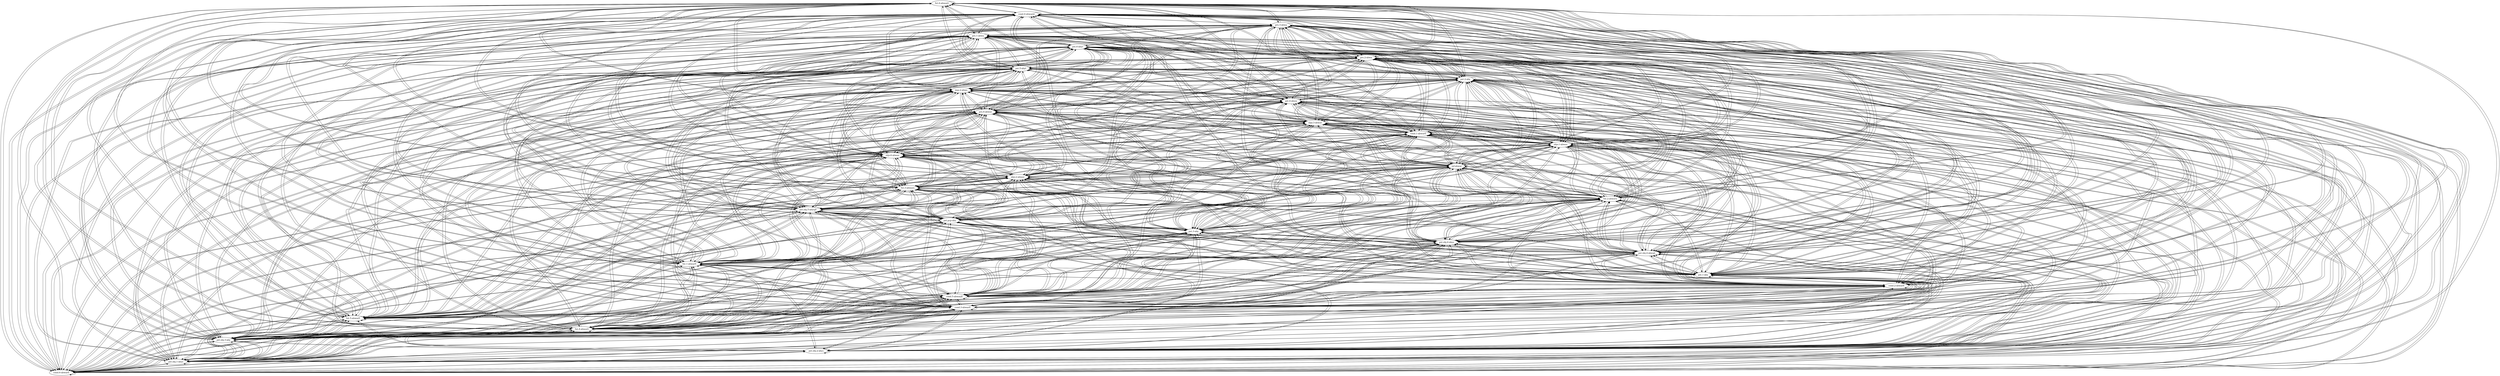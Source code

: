 digraph  {
	"fut.6-abwarô"	 [cell="fut.6",
		tense=fut,
		weight=0.9];
	"fut.6-abwarô" -> "fut.6-abwarô"	 [weight=0.9];
	"cond.4-abwarjô"	 [cell="cond.4",
		tense=cond,
		weight=0.9];
	"fut.6-abwarô" -> "cond.4-abwarjô"	 [weight=0.9];
	"cond.6-abwarE"	 [cell="cond.6",
		tense=cond,
		weight=0.9];
	"fut.6-abwarô" -> "cond.6-abwarE"	 [weight=0.9];
	"pst.sbj.1-abys"	 [cell="pst.sbj.1",
		tense="pst.sbj",
		weight=0.26];
	"fut.6-abwarô" -> "pst.sbj.1-abys"	 [weight=0.0442];
	"pst.sbj.2-abys"	 [cell="pst.sbj.2",
		tense="pst.sbj",
		weight=0.26];
	"fut.6-abwarô" -> "pst.sbj.2-abys"	 [weight=0.0442];
	"pst.sbj.3-aby"	 [cell="pst.sbj.3",
		tense="pst.sbj",
		weight=0.26];
	"fut.6-abwarô" -> "pst.sbj.3-aby"	 [weight=0.0442];
	"fut.4-abwarô"	 [cell="fut.4",
		tense=fut,
		weight=0.9];
	"fut.6-abwarô" -> "fut.4-abwarô"	 [weight=0.9];
	"fut.5-abwarE"	 [cell="fut.5",
		tense=fut,
		weight=0.9];
	"fut.6-abwarô" -> "fut.5-abwarE"	 [weight=0.9];
	"cond.3-abwarE"	 [cell="cond.3",
		tense=cond,
		weight=0.9];
	"fut.6-abwarô" -> "cond.3-abwarE"	 [weight=0.9];
	"cond.5-abwarjE"	 [cell="cond.5",
		tense=cond,
		weight=0.9];
	"fut.6-abwarô" -> "cond.5-abwarjE"	 [weight=0.9];
	"cond.2-abwarE"	 [cell="cond.2",
		tense=cond,
		weight=0.9];
	"fut.6-abwarô" -> "cond.2-abwarE"	 [weight=0.9];
	"pst.1-aby"	 [cell="pst.1",
		tense=pst,
		weight=0.26];
	"fut.6-abwarô" -> "pst.1-aby"	 [weight=0.0442];
	"fut.1-abwarE"	 [cell="fut.1",
		tense=fut,
		weight=0.9];
	"fut.6-abwarô" -> "fut.1-abwarE"	 [weight=0.9];
	"pst.sbj.4-abysjô"	 [cell="pst.sbj.4",
		tense="pst.sbj",
		weight=0.26];
	"fut.6-abwarô" -> "pst.sbj.4-abysjô"	 [weight=0.0442];
	"pst.sbj.6-abys"	 [cell="pst.sbj.6",
		tense="pst.sbj",
		weight=0.26];
	"fut.6-abwarô" -> "pst.sbj.6-abys"	 [weight=0.0442];
	"pst.3-aby"	 [cell="pst.3",
		tense=pst,
		weight=0.26];
	"fut.6-abwarô" -> "pst.3-aby"	 [weight=0.0442];
	"pst.pcp-aby"	 [cell="pst.pcp",
		tense="pst.pcp",
		weight=0.31];
	"fut.6-abwarô" -> "pst.pcp-aby"	 [weight=0.0744];
	"pst.sbj.5-abysjE"	 [cell="pst.sbj.5",
		tense="pst.sbj",
		weight=0.26];
	"fut.6-abwarô" -> "pst.sbj.5-abysjE"	 [weight=0.0442];
	"fut.2-abwara"	 [cell="fut.2",
		tense=fut,
		weight=0.9];
	"fut.6-abwarô" -> "fut.2-abwara"	 [weight=0.9];
	"fut.3-abwara"	 [cell="fut.3",
		tense=fut,
		weight=0.9];
	"fut.6-abwarô" -> "fut.3-abwara"	 [weight=0.9];
	"sbjv.2-abwav"	 [cell="sbjv.2",
		tense=sbjv,
		weight=0.11];
	"fut.6-abwarô" -> "sbjv.2-abwav"	 [weight=0.0275];
	"inf-abwar"	 [cell=inf,
		tense=inf,
		weight=0.18];
	"fut.6-abwarô" -> "inf-abwar"	 [weight=0.027];
	"sbjv.6-abwav"	 [cell="sbjv.6",
		tense=sbjv,
		weight=0.11];
	"fut.6-abwarô" -> "sbjv.6-abwav"	 [weight=0.0275];
	"sbjv.1-abwav"	 [cell="sbjv.1",
		tense=sbjv,
		weight=0.11];
	"fut.6-abwarô" -> "sbjv.1-abwav"	 [weight=0.0275];
	"cond.1-abwarE"	 [cell="cond.1",
		tense=cond,
		weight=0.9];
	"fut.6-abwarô" -> "cond.1-abwarE"	 [weight=0.9];
	"sbjv.3-abwav"	 [cell="sbjv.3",
		tense=sbjv,
		weight=0.11];
	"fut.6-abwarô" -> "sbjv.3-abwav"	 [weight=0.0275];
	"prs.6-abwav"	 [cell="prs.6",
		tense=prs,
		weight=0.11];
	"fut.6-abwarô" -> "prs.6-abwav"	 [weight=0.0275];
	"pst.4-abym"	 [cell="pst.4",
		tense=pst,
		weight=0.26];
	"fut.6-abwarô" -> "pst.4-abym"	 [weight=0.0442];
	"imp.2-abwa"	 [cell="imp.2",
		tense=imp,
		weight=1.0];
	"fut.6-abwarô" -> "imp.2-abwa"	 [weight=1.0];
	"pst.2-aby"	 [cell="pst.2",
		tense=pst,
		weight=0.26];
	"fut.6-abwarô" -> "pst.2-aby"	 [weight=0.0442];
	"pst.5-abyt"	 [cell="pst.5",
		tense=pst,
		weight=0.26];
	"fut.6-abwarô" -> "pst.5-abyt"	 [weight=0.0442];
	"prs.2-abwa"	 [cell="prs.2",
		tense=prs,
		weight=1.0];
	"fut.6-abwarô" -> "prs.2-abwa"	 [weight=1.0];
	"pst.6-abyr"	 [cell="pst.6",
		tense=pst,
		weight=0.26];
	"fut.6-abwarô" -> "pst.6-abyr"	 [weight=0.0442];
	"prs.1-abwa"	 [cell="prs.1",
		tense=prs,
		weight=1.0];
	"fut.6-abwarô" -> "prs.1-abwa"	 [weight=1.0];
	"prs.3-abwa"	 [cell="prs.3",
		tense=prs,
		weight=1.0];
	"fut.6-abwarô" -> "prs.3-abwa"	 [weight=1.0];
	"cond.4-abwarjô" -> "fut.6-abwarô"	 [weight=0.9];
	"cond.4-abwarjô" -> "cond.4-abwarjô"	 [weight=0.9];
	"cond.4-abwarjô" -> "cond.6-abwarE"	 [weight=0.9];
	"cond.4-abwarjô" -> "pst.sbj.1-abys"	 [weight=0.0442];
	"cond.4-abwarjô" -> "pst.sbj.2-abys"	 [weight=0.0442];
	"cond.4-abwarjô" -> "pst.sbj.3-aby"	 [weight=0.0442];
	"cond.4-abwarjô" -> "fut.4-abwarô"	 [weight=0.9];
	"cond.4-abwarjô" -> "fut.5-abwarE"	 [weight=0.9];
	"cond.4-abwarjô" -> "cond.3-abwarE"	 [weight=0.9];
	"cond.4-abwarjô" -> "cond.5-abwarjE"	 [weight=0.9];
	"cond.4-abwarjô" -> "cond.2-abwarE"	 [weight=0.9];
	"cond.4-abwarjô" -> "pst.1-aby"	 [weight=0.0442];
	"cond.4-abwarjô" -> "fut.1-abwarE"	 [weight=0.9];
	"cond.4-abwarjô" -> "pst.sbj.4-abysjô"	 [weight=0.0442];
	"cond.4-abwarjô" -> "pst.sbj.6-abys"	 [weight=0.0442];
	"cond.4-abwarjô" -> "pst.3-aby"	 [weight=0.0442];
	"cond.4-abwarjô" -> "pst.pcp-aby"	 [weight=0.0744];
	"cond.4-abwarjô" -> "pst.sbj.5-abysjE"	 [weight=0.0442];
	"cond.4-abwarjô" -> "fut.2-abwara"	 [weight=0.9];
	"cond.4-abwarjô" -> "fut.3-abwara"	 [weight=0.9];
	"cond.4-abwarjô" -> "sbjv.2-abwav"	 [weight=0.0275];
	"cond.4-abwarjô" -> "inf-abwar"	 [weight=0.027];
	"cond.4-abwarjô" -> "sbjv.6-abwav"	 [weight=0.0275];
	"cond.4-abwarjô" -> "sbjv.1-abwav"	 [weight=0.0275];
	"cond.4-abwarjô" -> "cond.1-abwarE"	 [weight=0.9];
	"cond.4-abwarjô" -> "sbjv.3-abwav"	 [weight=0.0275];
	"cond.4-abwarjô" -> "prs.6-abwav"	 [weight=0.0275];
	"cond.4-abwarjô" -> "pst.4-abym"	 [weight=0.0442];
	"cond.4-abwarjô" -> "imp.2-abwa"	 [weight=1.0];
	"cond.4-abwarjô" -> "pst.2-aby"	 [weight=0.0442];
	"cond.4-abwarjô" -> "pst.5-abyt"	 [weight=0.0442];
	"cond.4-abwarjô" -> "prs.2-abwa"	 [weight=1.0];
	"cond.4-abwarjô" -> "pst.6-abyr"	 [weight=0.0442];
	"cond.4-abwarjô" -> "prs.1-abwa"	 [weight=1.0];
	"cond.4-abwarjô" -> "prs.3-abwa"	 [weight=1.0];
	"cond.6-abwarE" -> "fut.6-abwarô"	 [weight=0.9];
	"cond.6-abwarE" -> "cond.4-abwarjô"	 [weight=0.9];
	"cond.6-abwarE" -> "cond.6-abwarE"	 [weight=0.9];
	"cond.6-abwarE" -> "pst.sbj.1-abys"	 [weight=0.0442];
	"cond.6-abwarE" -> "pst.sbj.2-abys"	 [weight=0.0442];
	"cond.6-abwarE" -> "pst.sbj.3-aby"	 [weight=0.0442];
	"cond.6-abwarE" -> "fut.4-abwarô"	 [weight=0.9];
	"cond.6-abwarE" -> "fut.5-abwarE"	 [weight=0.9];
	"cond.6-abwarE" -> "cond.3-abwarE"	 [weight=0.9];
	"cond.6-abwarE" -> "cond.5-abwarjE"	 [weight=0.9];
	"cond.6-abwarE" -> "cond.2-abwarE"	 [weight=0.9];
	"cond.6-abwarE" -> "pst.1-aby"	 [weight=0.0442];
	"cond.6-abwarE" -> "fut.1-abwarE"	 [weight=0.9];
	"cond.6-abwarE" -> "pst.sbj.4-abysjô"	 [weight=0.0442];
	"cond.6-abwarE" -> "pst.sbj.6-abys"	 [weight=0.0442];
	"cond.6-abwarE" -> "pst.3-aby"	 [weight=0.0442];
	"cond.6-abwarE" -> "pst.pcp-aby"	 [weight=0.0744];
	"cond.6-abwarE" -> "pst.sbj.5-abysjE"	 [weight=0.0442];
	"cond.6-abwarE" -> "fut.2-abwara"	 [weight=0.9];
	"cond.6-abwarE" -> "fut.3-abwara"	 [weight=0.9];
	"cond.6-abwarE" -> "sbjv.2-abwav"	 [weight=0.0275];
	"cond.6-abwarE" -> "inf-abwar"	 [weight=0.027];
	"cond.6-abwarE" -> "sbjv.6-abwav"	 [weight=0.0275];
	"cond.6-abwarE" -> "sbjv.1-abwav"	 [weight=0.0275];
	"cond.6-abwarE" -> "cond.1-abwarE"	 [weight=0.9];
	"cond.6-abwarE" -> "sbjv.3-abwav"	 [weight=0.0275];
	"cond.6-abwarE" -> "prs.6-abwav"	 [weight=0.0275];
	"cond.6-abwarE" -> "pst.4-abym"	 [weight=0.0442];
	"cond.6-abwarE" -> "imp.2-abwa"	 [weight=1.0];
	"cond.6-abwarE" -> "pst.2-aby"	 [weight=0.0442];
	"cond.6-abwarE" -> "pst.5-abyt"	 [weight=0.0442];
	"cond.6-abwarE" -> "prs.2-abwa"	 [weight=1.0];
	"cond.6-abwarE" -> "pst.6-abyr"	 [weight=0.0442];
	"cond.6-abwarE" -> "prs.1-abwa"	 [weight=1.0];
	"cond.6-abwarE" -> "prs.3-abwa"	 [weight=1.0];
	"pst.sbj.1-abys" -> "fut.6-abwarô"	 [weight=0.9];
	"pst.sbj.1-abys" -> "cond.4-abwarjô"	 [weight=0.9];
	"pst.sbj.1-abys" -> "cond.6-abwarE"	 [weight=0.9];
	"pst.sbj.1-abys" -> "pst.sbj.1-abys"	 [weight=0.26];
	"pst.sbj.1-abys" -> "pst.sbj.2-abys"	 [weight=0.26];
	"pst.sbj.1-abys" -> "pst.sbj.3-aby"	 [weight=0.26];
	"pst.sbj.1-abys" -> "fut.4-abwarô"	 [weight=0.9];
	"pst.sbj.1-abys" -> "fut.5-abwarE"	 [weight=0.9];
	"pst.sbj.1-abys" -> "cond.3-abwarE"	 [weight=0.9];
	"pst.sbj.1-abys" -> "cond.5-abwarjE"	 [weight=0.9];
	"pst.sbj.1-abys" -> "cond.2-abwarE"	 [weight=0.9];
	"pst.sbj.1-abys" -> "pst.1-aby"	 [weight=0.26];
	"pst.sbj.1-abys" -> "fut.1-abwarE"	 [weight=0.9];
	"pst.sbj.1-abys" -> "pst.sbj.4-abysjô"	 [weight=0.26];
	"pst.sbj.1-abys" -> "pst.sbj.6-abys"	 [weight=0.26];
	"pst.sbj.1-abys" -> "pst.3-aby"	 [weight=0.26];
	"pst.sbj.1-abys" -> "pst.pcp-aby"	 [weight=0.31];
	"pst.sbj.1-abys" -> "pst.sbj.5-abysjE"	 [weight=0.26];
	"pst.sbj.1-abys" -> "fut.2-abwara"	 [weight=0.9];
	"pst.sbj.1-abys" -> "fut.3-abwara"	 [weight=0.9];
	"pst.sbj.1-abys" -> "sbjv.2-abwav"	 [weight=0.11];
	"pst.sbj.1-abys" -> "inf-abwar"	 [weight=0.18];
	"pst.sbj.1-abys" -> "sbjv.6-abwav"	 [weight=0.11];
	"pst.sbj.1-abys" -> "sbjv.1-abwav"	 [weight=0.11];
	"pst.sbj.1-abys" -> "cond.1-abwarE"	 [weight=0.9];
	"pst.sbj.1-abys" -> "sbjv.3-abwav"	 [weight=0.11];
	"pst.sbj.1-abys" -> "prs.6-abwav"	 [weight=0.11];
	"pst.sbj.1-abys" -> "pst.4-abym"	 [weight=0.26];
	"pst.sbj.1-abys" -> "imp.2-abwa"	 [weight=0.64];
	"pst.sbj.1-abys" -> "pst.2-aby"	 [weight=0.26];
	"pst.sbj.1-abys" -> "pst.5-abyt"	 [weight=0.26];
	"pst.sbj.1-abys" -> "prs.2-abwa"	 [weight=0.62];
	"pst.sbj.1-abys" -> "pst.6-abyr"	 [weight=0.26];
	"pst.sbj.1-abys" -> "prs.1-abwa"	 [weight=0.62];
	"pst.sbj.1-abys" -> "prs.3-abwa"	 [weight=0.62];
	"pst.sbj.2-abys" -> "fut.6-abwarô"	 [weight=0.9];
	"pst.sbj.2-abys" -> "cond.4-abwarjô"	 [weight=0.9];
	"pst.sbj.2-abys" -> "cond.6-abwarE"	 [weight=0.9];
	"pst.sbj.2-abys" -> "pst.sbj.1-abys"	 [weight=0.26];
	"pst.sbj.2-abys" -> "pst.sbj.2-abys"	 [weight=0.26];
	"pst.sbj.2-abys" -> "pst.sbj.3-aby"	 [weight=0.26];
	"pst.sbj.2-abys" -> "fut.4-abwarô"	 [weight=0.9];
	"pst.sbj.2-abys" -> "fut.5-abwarE"	 [weight=0.9];
	"pst.sbj.2-abys" -> "cond.3-abwarE"	 [weight=0.9];
	"pst.sbj.2-abys" -> "cond.5-abwarjE"	 [weight=0.9];
	"pst.sbj.2-abys" -> "cond.2-abwarE"	 [weight=0.9];
	"pst.sbj.2-abys" -> "pst.1-aby"	 [weight=0.26];
	"pst.sbj.2-abys" -> "fut.1-abwarE"	 [weight=0.9];
	"pst.sbj.2-abys" -> "pst.sbj.4-abysjô"	 [weight=0.26];
	"pst.sbj.2-abys" -> "pst.sbj.6-abys"	 [weight=0.26];
	"pst.sbj.2-abys" -> "pst.3-aby"	 [weight=0.26];
	"pst.sbj.2-abys" -> "pst.pcp-aby"	 [weight=0.31];
	"pst.sbj.2-abys" -> "pst.sbj.5-abysjE"	 [weight=0.26];
	"pst.sbj.2-abys" -> "fut.2-abwara"	 [weight=0.9];
	"pst.sbj.2-abys" -> "fut.3-abwara"	 [weight=0.9];
	"pst.sbj.2-abys" -> "sbjv.2-abwav"	 [weight=0.11];
	"pst.sbj.2-abys" -> "inf-abwar"	 [weight=0.18];
	"pst.sbj.2-abys" -> "sbjv.6-abwav"	 [weight=0.11];
	"pst.sbj.2-abys" -> "sbjv.1-abwav"	 [weight=0.11];
	"pst.sbj.2-abys" -> "cond.1-abwarE"	 [weight=0.9];
	"pst.sbj.2-abys" -> "sbjv.3-abwav"	 [weight=0.11];
	"pst.sbj.2-abys" -> "prs.6-abwav"	 [weight=0.11];
	"pst.sbj.2-abys" -> "pst.4-abym"	 [weight=0.26];
	"pst.sbj.2-abys" -> "imp.2-abwa"	 [weight=0.64];
	"pst.sbj.2-abys" -> "pst.2-aby"	 [weight=0.26];
	"pst.sbj.2-abys" -> "pst.5-abyt"	 [weight=0.26];
	"pst.sbj.2-abys" -> "prs.2-abwa"	 [weight=0.62];
	"pst.sbj.2-abys" -> "pst.6-abyr"	 [weight=0.26];
	"pst.sbj.2-abys" -> "prs.1-abwa"	 [weight=0.62];
	"pst.sbj.2-abys" -> "prs.3-abwa"	 [weight=0.62];
	"pst.sbj.3-aby" -> "fut.6-abwarô"	 [weight=0.9];
	"pst.sbj.3-aby" -> "cond.4-abwarjô"	 [weight=0.9];
	"pst.sbj.3-aby" -> "cond.6-abwarE"	 [weight=0.9];
	"pst.sbj.3-aby" -> "pst.sbj.1-abys"	 [weight=0.26];
	"pst.sbj.3-aby" -> "pst.sbj.2-abys"	 [weight=0.26];
	"pst.sbj.3-aby" -> "pst.sbj.3-aby"	 [weight=0.26];
	"pst.sbj.3-aby" -> "fut.4-abwarô"	 [weight=0.9];
	"pst.sbj.3-aby" -> "fut.5-abwarE"	 [weight=0.9];
	"pst.sbj.3-aby" -> "cond.3-abwarE"	 [weight=0.9];
	"pst.sbj.3-aby" -> "cond.5-abwarjE"	 [weight=0.9];
	"pst.sbj.3-aby" -> "cond.2-abwarE"	 [weight=0.9];
	"pst.sbj.3-aby" -> "pst.1-aby"	 [weight=0.26];
	"pst.sbj.3-aby" -> "fut.1-abwarE"	 [weight=0.9];
	"pst.sbj.3-aby" -> "pst.sbj.4-abysjô"	 [weight=0.26];
	"pst.sbj.3-aby" -> "pst.sbj.6-abys"	 [weight=0.26];
	"pst.sbj.3-aby" -> "pst.3-aby"	 [weight=0.26];
	"pst.sbj.3-aby" -> "pst.pcp-aby"	 [weight=0.31];
	"pst.sbj.3-aby" -> "pst.sbj.5-abysjE"	 [weight=0.26];
	"pst.sbj.3-aby" -> "fut.2-abwara"	 [weight=0.9];
	"pst.sbj.3-aby" -> "fut.3-abwara"	 [weight=0.9];
	"pst.sbj.3-aby" -> "sbjv.2-abwav"	 [weight=0.11];
	"pst.sbj.3-aby" -> "inf-abwar"	 [weight=0.18];
	"pst.sbj.3-aby" -> "sbjv.6-abwav"	 [weight=0.11];
	"pst.sbj.3-aby" -> "sbjv.1-abwav"	 [weight=0.11];
	"pst.sbj.3-aby" -> "cond.1-abwarE"	 [weight=0.9];
	"pst.sbj.3-aby" -> "sbjv.3-abwav"	 [weight=0.11];
	"pst.sbj.3-aby" -> "prs.6-abwav"	 [weight=0.11];
	"pst.sbj.3-aby" -> "pst.4-abym"	 [weight=0.26];
	"pst.sbj.3-aby" -> "imp.2-abwa"	 [weight=0.64];
	"pst.sbj.3-aby" -> "pst.2-aby"	 [weight=0.26];
	"pst.sbj.3-aby" -> "pst.5-abyt"	 [weight=0.26];
	"pst.sbj.3-aby" -> "prs.2-abwa"	 [weight=0.62];
	"pst.sbj.3-aby" -> "pst.6-abyr"	 [weight=0.26];
	"pst.sbj.3-aby" -> "prs.1-abwa"	 [weight=0.62];
	"pst.sbj.3-aby" -> "prs.3-abwa"	 [weight=0.62];
	"fut.4-abwarô" -> "fut.6-abwarô"	 [weight=0.9];
	"fut.4-abwarô" -> "cond.4-abwarjô"	 [weight=0.9];
	"fut.4-abwarô" -> "cond.6-abwarE"	 [weight=0.9];
	"fut.4-abwarô" -> "pst.sbj.1-abys"	 [weight=0.0442];
	"fut.4-abwarô" -> "pst.sbj.2-abys"	 [weight=0.0442];
	"fut.4-abwarô" -> "pst.sbj.3-aby"	 [weight=0.0442];
	"fut.4-abwarô" -> "fut.4-abwarô"	 [weight=0.9];
	"fut.4-abwarô" -> "fut.5-abwarE"	 [weight=0.9];
	"fut.4-abwarô" -> "cond.3-abwarE"	 [weight=0.9];
	"fut.4-abwarô" -> "cond.5-abwarjE"	 [weight=0.9];
	"fut.4-abwarô" -> "cond.2-abwarE"	 [weight=0.9];
	"fut.4-abwarô" -> "pst.1-aby"	 [weight=0.0442];
	"fut.4-abwarô" -> "fut.1-abwarE"	 [weight=0.9];
	"fut.4-abwarô" -> "pst.sbj.4-abysjô"	 [weight=0.0442];
	"fut.4-abwarô" -> "pst.sbj.6-abys"	 [weight=0.0442];
	"fut.4-abwarô" -> "pst.3-aby"	 [weight=0.0442];
	"fut.4-abwarô" -> "pst.pcp-aby"	 [weight=0.0744];
	"fut.4-abwarô" -> "pst.sbj.5-abysjE"	 [weight=0.0442];
	"fut.4-abwarô" -> "fut.2-abwara"	 [weight=0.9];
	"fut.4-abwarô" -> "fut.3-abwara"	 [weight=0.9];
	"fut.4-abwarô" -> "sbjv.2-abwav"	 [weight=0.0275];
	"fut.4-abwarô" -> "inf-abwar"	 [weight=0.027];
	"fut.4-abwarô" -> "sbjv.6-abwav"	 [weight=0.0275];
	"fut.4-abwarô" -> "sbjv.1-abwav"	 [weight=0.0275];
	"fut.4-abwarô" -> "cond.1-abwarE"	 [weight=0.9];
	"fut.4-abwarô" -> "sbjv.3-abwav"	 [weight=0.0275];
	"fut.4-abwarô" -> "prs.6-abwav"	 [weight=0.0275];
	"fut.4-abwarô" -> "pst.4-abym"	 [weight=0.0442];
	"fut.4-abwarô" -> "imp.2-abwa"	 [weight=1.0];
	"fut.4-abwarô" -> "pst.2-aby"	 [weight=0.0442];
	"fut.4-abwarô" -> "pst.5-abyt"	 [weight=0.0442];
	"fut.4-abwarô" -> "prs.2-abwa"	 [weight=1.0];
	"fut.4-abwarô" -> "pst.6-abyr"	 [weight=0.0442];
	"fut.4-abwarô" -> "prs.1-abwa"	 [weight=1.0];
	"fut.4-abwarô" -> "prs.3-abwa"	 [weight=1.0];
	"fut.5-abwarE" -> "fut.6-abwarô"	 [weight=0.9];
	"fut.5-abwarE" -> "cond.4-abwarjô"	 [weight=0.9];
	"fut.5-abwarE" -> "cond.6-abwarE"	 [weight=0.9];
	"fut.5-abwarE" -> "pst.sbj.1-abys"	 [weight=0.0442];
	"fut.5-abwarE" -> "pst.sbj.2-abys"	 [weight=0.0442];
	"fut.5-abwarE" -> "pst.sbj.3-aby"	 [weight=0.0442];
	"fut.5-abwarE" -> "fut.4-abwarô"	 [weight=0.9];
	"fut.5-abwarE" -> "fut.5-abwarE"	 [weight=0.9];
	"fut.5-abwarE" -> "cond.3-abwarE"	 [weight=0.9];
	"fut.5-abwarE" -> "cond.5-abwarjE"	 [weight=0.9];
	"fut.5-abwarE" -> "cond.2-abwarE"	 [weight=0.9];
	"fut.5-abwarE" -> "pst.1-aby"	 [weight=0.0442];
	"fut.5-abwarE" -> "fut.1-abwarE"	 [weight=0.9];
	"fut.5-abwarE" -> "pst.sbj.4-abysjô"	 [weight=0.0442];
	"fut.5-abwarE" -> "pst.sbj.6-abys"	 [weight=0.0442];
	"fut.5-abwarE" -> "pst.3-aby"	 [weight=0.0442];
	"fut.5-abwarE" -> "pst.pcp-aby"	 [weight=0.0744];
	"fut.5-abwarE" -> "pst.sbj.5-abysjE"	 [weight=0.0442];
	"fut.5-abwarE" -> "fut.2-abwara"	 [weight=0.9];
	"fut.5-abwarE" -> "fut.3-abwara"	 [weight=0.9];
	"fut.5-abwarE" -> "sbjv.2-abwav"	 [weight=0.0275];
	"fut.5-abwarE" -> "inf-abwar"	 [weight=0.027];
	"fut.5-abwarE" -> "sbjv.6-abwav"	 [weight=0.0275];
	"fut.5-abwarE" -> "sbjv.1-abwav"	 [weight=0.0275];
	"fut.5-abwarE" -> "cond.1-abwarE"	 [weight=0.9];
	"fut.5-abwarE" -> "sbjv.3-abwav"	 [weight=0.0275];
	"fut.5-abwarE" -> "prs.6-abwav"	 [weight=0.0275];
	"fut.5-abwarE" -> "pst.4-abym"	 [weight=0.0442];
	"fut.5-abwarE" -> "imp.2-abwa"	 [weight=1.0];
	"fut.5-abwarE" -> "pst.2-aby"	 [weight=0.0442];
	"fut.5-abwarE" -> "pst.5-abyt"	 [weight=0.0442];
	"fut.5-abwarE" -> "prs.2-abwa"	 [weight=1.0];
	"fut.5-abwarE" -> "pst.6-abyr"	 [weight=0.0442];
	"fut.5-abwarE" -> "prs.1-abwa"	 [weight=1.0];
	"fut.5-abwarE" -> "prs.3-abwa"	 [weight=1.0];
	"cond.3-abwarE" -> "fut.6-abwarô"	 [weight=0.9];
	"cond.3-abwarE" -> "cond.4-abwarjô"	 [weight=0.9];
	"cond.3-abwarE" -> "cond.6-abwarE"	 [weight=0.9];
	"cond.3-abwarE" -> "pst.sbj.1-abys"	 [weight=0.0442];
	"cond.3-abwarE" -> "pst.sbj.2-abys"	 [weight=0.0442];
	"cond.3-abwarE" -> "pst.sbj.3-aby"	 [weight=0.0442];
	"cond.3-abwarE" -> "fut.4-abwarô"	 [weight=0.9];
	"cond.3-abwarE" -> "fut.5-abwarE"	 [weight=0.9];
	"cond.3-abwarE" -> "cond.3-abwarE"	 [weight=0.9];
	"cond.3-abwarE" -> "cond.5-abwarjE"	 [weight=0.9];
	"cond.3-abwarE" -> "cond.2-abwarE"	 [weight=0.9];
	"cond.3-abwarE" -> "pst.1-aby"	 [weight=0.0442];
	"cond.3-abwarE" -> "fut.1-abwarE"	 [weight=0.9];
	"cond.3-abwarE" -> "pst.sbj.4-abysjô"	 [weight=0.0442];
	"cond.3-abwarE" -> "pst.sbj.6-abys"	 [weight=0.0442];
	"cond.3-abwarE" -> "pst.3-aby"	 [weight=0.0442];
	"cond.3-abwarE" -> "pst.pcp-aby"	 [weight=0.0744];
	"cond.3-abwarE" -> "pst.sbj.5-abysjE"	 [weight=0.0442];
	"cond.3-abwarE" -> "fut.2-abwara"	 [weight=0.9];
	"cond.3-abwarE" -> "fut.3-abwara"	 [weight=0.9];
	"cond.3-abwarE" -> "sbjv.2-abwav"	 [weight=0.0275];
	"cond.3-abwarE" -> "inf-abwar"	 [weight=0.027];
	"cond.3-abwarE" -> "sbjv.6-abwav"	 [weight=0.0275];
	"cond.3-abwarE" -> "sbjv.1-abwav"	 [weight=0.0275];
	"cond.3-abwarE" -> "cond.1-abwarE"	 [weight=0.9];
	"cond.3-abwarE" -> "sbjv.3-abwav"	 [weight=0.0275];
	"cond.3-abwarE" -> "prs.6-abwav"	 [weight=0.0275];
	"cond.3-abwarE" -> "pst.4-abym"	 [weight=0.0442];
	"cond.3-abwarE" -> "imp.2-abwa"	 [weight=1.0];
	"cond.3-abwarE" -> "pst.2-aby"	 [weight=0.0442];
	"cond.3-abwarE" -> "pst.5-abyt"	 [weight=0.0442];
	"cond.3-abwarE" -> "prs.2-abwa"	 [weight=1.0];
	"cond.3-abwarE" -> "pst.6-abyr"	 [weight=0.0442];
	"cond.3-abwarE" -> "prs.1-abwa"	 [weight=1.0];
	"cond.3-abwarE" -> "prs.3-abwa"	 [weight=1.0];
	"cond.5-abwarjE" -> "fut.6-abwarô"	 [weight=0.9];
	"cond.5-abwarjE" -> "cond.4-abwarjô"	 [weight=0.9];
	"cond.5-abwarjE" -> "cond.6-abwarE"	 [weight=0.9];
	"cond.5-abwarjE" -> "pst.sbj.1-abys"	 [weight=0.0442];
	"cond.5-abwarjE" -> "pst.sbj.2-abys"	 [weight=0.0442];
	"cond.5-abwarjE" -> "pst.sbj.3-aby"	 [weight=0.0442];
	"cond.5-abwarjE" -> "fut.4-abwarô"	 [weight=0.9];
	"cond.5-abwarjE" -> "fut.5-abwarE"	 [weight=0.9];
	"cond.5-abwarjE" -> "cond.3-abwarE"	 [weight=0.9];
	"cond.5-abwarjE" -> "cond.5-abwarjE"	 [weight=0.9];
	"cond.5-abwarjE" -> "cond.2-abwarE"	 [weight=0.9];
	"cond.5-abwarjE" -> "pst.1-aby"	 [weight=0.0442];
	"cond.5-abwarjE" -> "fut.1-abwarE"	 [weight=0.9];
	"cond.5-abwarjE" -> "pst.sbj.4-abysjô"	 [weight=0.0442];
	"cond.5-abwarjE" -> "pst.sbj.6-abys"	 [weight=0.0442];
	"cond.5-abwarjE" -> "pst.3-aby"	 [weight=0.0442];
	"cond.5-abwarjE" -> "pst.pcp-aby"	 [weight=0.0744];
	"cond.5-abwarjE" -> "pst.sbj.5-abysjE"	 [weight=0.0442];
	"cond.5-abwarjE" -> "fut.2-abwara"	 [weight=0.9];
	"cond.5-abwarjE" -> "fut.3-abwara"	 [weight=0.9];
	"cond.5-abwarjE" -> "sbjv.2-abwav"	 [weight=0.0275];
	"cond.5-abwarjE" -> "inf-abwar"	 [weight=0.027];
	"cond.5-abwarjE" -> "sbjv.6-abwav"	 [weight=0.0275];
	"cond.5-abwarjE" -> "sbjv.1-abwav"	 [weight=0.0275];
	"cond.5-abwarjE" -> "cond.1-abwarE"	 [weight=0.9];
	"cond.5-abwarjE" -> "sbjv.3-abwav"	 [weight=0.0275];
	"cond.5-abwarjE" -> "prs.6-abwav"	 [weight=0.0275];
	"cond.5-abwarjE" -> "pst.4-abym"	 [weight=0.0442];
	"cond.5-abwarjE" -> "imp.2-abwa"	 [weight=1.0];
	"cond.5-abwarjE" -> "pst.2-aby"	 [weight=0.0442];
	"cond.5-abwarjE" -> "pst.5-abyt"	 [weight=0.0442];
	"cond.5-abwarjE" -> "prs.2-abwa"	 [weight=1.0];
	"cond.5-abwarjE" -> "pst.6-abyr"	 [weight=0.0442];
	"cond.5-abwarjE" -> "prs.1-abwa"	 [weight=1.0];
	"cond.5-abwarjE" -> "prs.3-abwa"	 [weight=1.0];
	"cond.2-abwarE" -> "fut.6-abwarô"	 [weight=0.9];
	"cond.2-abwarE" -> "cond.4-abwarjô"	 [weight=0.9];
	"cond.2-abwarE" -> "cond.6-abwarE"	 [weight=0.9];
	"cond.2-abwarE" -> "pst.sbj.1-abys"	 [weight=0.0442];
	"cond.2-abwarE" -> "pst.sbj.2-abys"	 [weight=0.0442];
	"cond.2-abwarE" -> "pst.sbj.3-aby"	 [weight=0.0442];
	"cond.2-abwarE" -> "fut.4-abwarô"	 [weight=0.9];
	"cond.2-abwarE" -> "fut.5-abwarE"	 [weight=0.9];
	"cond.2-abwarE" -> "cond.3-abwarE"	 [weight=0.9];
	"cond.2-abwarE" -> "cond.5-abwarjE"	 [weight=0.9];
	"cond.2-abwarE" -> "cond.2-abwarE"	 [weight=0.9];
	"cond.2-abwarE" -> "pst.1-aby"	 [weight=0.0442];
	"cond.2-abwarE" -> "fut.1-abwarE"	 [weight=0.9];
	"cond.2-abwarE" -> "pst.sbj.4-abysjô"	 [weight=0.0442];
	"cond.2-abwarE" -> "pst.sbj.6-abys"	 [weight=0.0442];
	"cond.2-abwarE" -> "pst.3-aby"	 [weight=0.0442];
	"cond.2-abwarE" -> "pst.pcp-aby"	 [weight=0.0744];
	"cond.2-abwarE" -> "pst.sbj.5-abysjE"	 [weight=0.0442];
	"cond.2-abwarE" -> "fut.2-abwara"	 [weight=0.9];
	"cond.2-abwarE" -> "fut.3-abwara"	 [weight=0.9];
	"cond.2-abwarE" -> "sbjv.2-abwav"	 [weight=0.0275];
	"cond.2-abwarE" -> "inf-abwar"	 [weight=0.027];
	"cond.2-abwarE" -> "sbjv.6-abwav"	 [weight=0.0275];
	"cond.2-abwarE" -> "sbjv.1-abwav"	 [weight=0.0275];
	"cond.2-abwarE" -> "cond.1-abwarE"	 [weight=0.9];
	"cond.2-abwarE" -> "sbjv.3-abwav"	 [weight=0.0275];
	"cond.2-abwarE" -> "prs.6-abwav"	 [weight=0.0275];
	"cond.2-abwarE" -> "pst.4-abym"	 [weight=0.0442];
	"cond.2-abwarE" -> "imp.2-abwa"	 [weight=1.0];
	"cond.2-abwarE" -> "pst.2-aby"	 [weight=0.0442];
	"cond.2-abwarE" -> "pst.5-abyt"	 [weight=0.0442];
	"cond.2-abwarE" -> "prs.2-abwa"	 [weight=1.0];
	"cond.2-abwarE" -> "pst.6-abyr"	 [weight=0.0442];
	"cond.2-abwarE" -> "prs.1-abwa"	 [weight=1.0];
	"cond.2-abwarE" -> "prs.3-abwa"	 [weight=1.0];
	"pst.1-aby" -> "fut.6-abwarô"	 [weight=0.9];
	"pst.1-aby" -> "cond.4-abwarjô"	 [weight=0.9];
	"pst.1-aby" -> "cond.6-abwarE"	 [weight=0.9];
	"pst.1-aby" -> "pst.sbj.1-abys"	 [weight=0.26];
	"pst.1-aby" -> "pst.sbj.2-abys"	 [weight=0.26];
	"pst.1-aby" -> "pst.sbj.3-aby"	 [weight=0.26];
	"pst.1-aby" -> "fut.4-abwarô"	 [weight=0.9];
	"pst.1-aby" -> "fut.5-abwarE"	 [weight=0.9];
	"pst.1-aby" -> "cond.3-abwarE"	 [weight=0.9];
	"pst.1-aby" -> "cond.5-abwarjE"	 [weight=0.9];
	"pst.1-aby" -> "cond.2-abwarE"	 [weight=0.9];
	"pst.1-aby" -> "pst.1-aby"	 [weight=0.26];
	"pst.1-aby" -> "fut.1-abwarE"	 [weight=0.9];
	"pst.1-aby" -> "pst.sbj.4-abysjô"	 [weight=0.26];
	"pst.1-aby" -> "pst.sbj.6-abys"	 [weight=0.26];
	"pst.1-aby" -> "pst.3-aby"	 [weight=0.26];
	"pst.1-aby" -> "pst.pcp-aby"	 [weight=0.31];
	"pst.1-aby" -> "pst.sbj.5-abysjE"	 [weight=0.26];
	"pst.1-aby" -> "fut.2-abwara"	 [weight=0.9];
	"pst.1-aby" -> "fut.3-abwara"	 [weight=0.9];
	"pst.1-aby" -> "sbjv.2-abwav"	 [weight=0.11];
	"pst.1-aby" -> "inf-abwar"	 [weight=0.18];
	"pst.1-aby" -> "sbjv.6-abwav"	 [weight=0.11];
	"pst.1-aby" -> "sbjv.1-abwav"	 [weight=0.11];
	"pst.1-aby" -> "cond.1-abwarE"	 [weight=0.9];
	"pst.1-aby" -> "sbjv.3-abwav"	 [weight=0.11];
	"pst.1-aby" -> "prs.6-abwav"	 [weight=0.11];
	"pst.1-aby" -> "pst.4-abym"	 [weight=0.26];
	"pst.1-aby" -> "imp.2-abwa"	 [weight=0.64];
	"pst.1-aby" -> "pst.2-aby"	 [weight=0.26];
	"pst.1-aby" -> "pst.5-abyt"	 [weight=0.26];
	"pst.1-aby" -> "prs.2-abwa"	 [weight=0.62];
	"pst.1-aby" -> "pst.6-abyr"	 [weight=0.26];
	"pst.1-aby" -> "prs.1-abwa"	 [weight=0.62];
	"pst.1-aby" -> "prs.3-abwa"	 [weight=0.62];
	"fut.1-abwarE" -> "fut.6-abwarô"	 [weight=0.9];
	"fut.1-abwarE" -> "cond.4-abwarjô"	 [weight=0.9];
	"fut.1-abwarE" -> "cond.6-abwarE"	 [weight=0.9];
	"fut.1-abwarE" -> "pst.sbj.1-abys"	 [weight=0.0442];
	"fut.1-abwarE" -> "pst.sbj.2-abys"	 [weight=0.0442];
	"fut.1-abwarE" -> "pst.sbj.3-aby"	 [weight=0.0442];
	"fut.1-abwarE" -> "fut.4-abwarô"	 [weight=0.9];
	"fut.1-abwarE" -> "fut.5-abwarE"	 [weight=0.9];
	"fut.1-abwarE" -> "cond.3-abwarE"	 [weight=0.9];
	"fut.1-abwarE" -> "cond.5-abwarjE"	 [weight=0.9];
	"fut.1-abwarE" -> "cond.2-abwarE"	 [weight=0.9];
	"fut.1-abwarE" -> "pst.1-aby"	 [weight=0.0442];
	"fut.1-abwarE" -> "fut.1-abwarE"	 [weight=0.9];
	"fut.1-abwarE" -> "pst.sbj.4-abysjô"	 [weight=0.0442];
	"fut.1-abwarE" -> "pst.sbj.6-abys"	 [weight=0.0442];
	"fut.1-abwarE" -> "pst.3-aby"	 [weight=0.0442];
	"fut.1-abwarE" -> "pst.pcp-aby"	 [weight=0.0744];
	"fut.1-abwarE" -> "pst.sbj.5-abysjE"	 [weight=0.0442];
	"fut.1-abwarE" -> "fut.2-abwara"	 [weight=0.9];
	"fut.1-abwarE" -> "fut.3-abwara"	 [weight=0.9];
	"fut.1-abwarE" -> "sbjv.2-abwav"	 [weight=0.0275];
	"fut.1-abwarE" -> "inf-abwar"	 [weight=0.027];
	"fut.1-abwarE" -> "sbjv.6-abwav"	 [weight=0.0275];
	"fut.1-abwarE" -> "sbjv.1-abwav"	 [weight=0.0275];
	"fut.1-abwarE" -> "cond.1-abwarE"	 [weight=0.9];
	"fut.1-abwarE" -> "sbjv.3-abwav"	 [weight=0.0275];
	"fut.1-abwarE" -> "prs.6-abwav"	 [weight=0.0275];
	"fut.1-abwarE" -> "pst.4-abym"	 [weight=0.0442];
	"fut.1-abwarE" -> "imp.2-abwa"	 [weight=1.0];
	"fut.1-abwarE" -> "pst.2-aby"	 [weight=0.0442];
	"fut.1-abwarE" -> "pst.5-abyt"	 [weight=0.0442];
	"fut.1-abwarE" -> "prs.2-abwa"	 [weight=1.0];
	"fut.1-abwarE" -> "pst.6-abyr"	 [weight=0.0442];
	"fut.1-abwarE" -> "prs.1-abwa"	 [weight=1.0];
	"fut.1-abwarE" -> "prs.3-abwa"	 [weight=1.0];
	"pst.sbj.4-abysjô" -> "fut.6-abwarô"	 [weight=0.9];
	"pst.sbj.4-abysjô" -> "cond.4-abwarjô"	 [weight=0.9];
	"pst.sbj.4-abysjô" -> "cond.6-abwarE"	 [weight=0.9];
	"pst.sbj.4-abysjô" -> "pst.sbj.1-abys"	 [weight=0.26];
	"pst.sbj.4-abysjô" -> "pst.sbj.2-abys"	 [weight=0.26];
	"pst.sbj.4-abysjô" -> "pst.sbj.3-aby"	 [weight=0.26];
	"pst.sbj.4-abysjô" -> "fut.4-abwarô"	 [weight=0.9];
	"pst.sbj.4-abysjô" -> "fut.5-abwarE"	 [weight=0.9];
	"pst.sbj.4-abysjô" -> "cond.3-abwarE"	 [weight=0.9];
	"pst.sbj.4-abysjô" -> "cond.5-abwarjE"	 [weight=0.9];
	"pst.sbj.4-abysjô" -> "cond.2-abwarE"	 [weight=0.9];
	"pst.sbj.4-abysjô" -> "pst.1-aby"	 [weight=0.26];
	"pst.sbj.4-abysjô" -> "fut.1-abwarE"	 [weight=0.9];
	"pst.sbj.4-abysjô" -> "pst.sbj.4-abysjô"	 [weight=0.26];
	"pst.sbj.4-abysjô" -> "pst.sbj.6-abys"	 [weight=0.26];
	"pst.sbj.4-abysjô" -> "pst.3-aby"	 [weight=0.26];
	"pst.sbj.4-abysjô" -> "pst.pcp-aby"	 [weight=0.31];
	"pst.sbj.4-abysjô" -> "pst.sbj.5-abysjE"	 [weight=0.26];
	"pst.sbj.4-abysjô" -> "fut.2-abwara"	 [weight=0.9];
	"pst.sbj.4-abysjô" -> "fut.3-abwara"	 [weight=0.9];
	"pst.sbj.4-abysjô" -> "sbjv.2-abwav"	 [weight=0.11];
	"pst.sbj.4-abysjô" -> "inf-abwar"	 [weight=0.18];
	"pst.sbj.4-abysjô" -> "sbjv.6-abwav"	 [weight=0.11];
	"pst.sbj.4-abysjô" -> "sbjv.1-abwav"	 [weight=0.11];
	"pst.sbj.4-abysjô" -> "cond.1-abwarE"	 [weight=0.9];
	"pst.sbj.4-abysjô" -> "sbjv.3-abwav"	 [weight=0.11];
	"pst.sbj.4-abysjô" -> "prs.6-abwav"	 [weight=0.11];
	"pst.sbj.4-abysjô" -> "pst.4-abym"	 [weight=0.26];
	"pst.sbj.4-abysjô" -> "imp.2-abwa"	 [weight=0.64];
	"pst.sbj.4-abysjô" -> "pst.2-aby"	 [weight=0.26];
	"pst.sbj.4-abysjô" -> "pst.5-abyt"	 [weight=0.26];
	"pst.sbj.4-abysjô" -> "prs.2-abwa"	 [weight=0.62];
	"pst.sbj.4-abysjô" -> "pst.6-abyr"	 [weight=0.26];
	"pst.sbj.4-abysjô" -> "prs.1-abwa"	 [weight=0.62];
	"pst.sbj.4-abysjô" -> "prs.3-abwa"	 [weight=0.62];
	"pst.sbj.6-abys" -> "fut.6-abwarô"	 [weight=0.9];
	"pst.sbj.6-abys" -> "cond.4-abwarjô"	 [weight=0.9];
	"pst.sbj.6-abys" -> "cond.6-abwarE"	 [weight=0.9];
	"pst.sbj.6-abys" -> "pst.sbj.1-abys"	 [weight=0.26];
	"pst.sbj.6-abys" -> "pst.sbj.2-abys"	 [weight=0.26];
	"pst.sbj.6-abys" -> "pst.sbj.3-aby"	 [weight=0.26];
	"pst.sbj.6-abys" -> "fut.4-abwarô"	 [weight=0.9];
	"pst.sbj.6-abys" -> "fut.5-abwarE"	 [weight=0.9];
	"pst.sbj.6-abys" -> "cond.3-abwarE"	 [weight=0.9];
	"pst.sbj.6-abys" -> "cond.5-abwarjE"	 [weight=0.9];
	"pst.sbj.6-abys" -> "cond.2-abwarE"	 [weight=0.9];
	"pst.sbj.6-abys" -> "pst.1-aby"	 [weight=0.26];
	"pst.sbj.6-abys" -> "fut.1-abwarE"	 [weight=0.9];
	"pst.sbj.6-abys" -> "pst.sbj.4-abysjô"	 [weight=0.26];
	"pst.sbj.6-abys" -> "pst.sbj.6-abys"	 [weight=0.26];
	"pst.sbj.6-abys" -> "pst.3-aby"	 [weight=0.26];
	"pst.sbj.6-abys" -> "pst.pcp-aby"	 [weight=0.31];
	"pst.sbj.6-abys" -> "pst.sbj.5-abysjE"	 [weight=0.26];
	"pst.sbj.6-abys" -> "fut.2-abwara"	 [weight=0.9];
	"pst.sbj.6-abys" -> "fut.3-abwara"	 [weight=0.9];
	"pst.sbj.6-abys" -> "sbjv.2-abwav"	 [weight=0.11];
	"pst.sbj.6-abys" -> "inf-abwar"	 [weight=0.18];
	"pst.sbj.6-abys" -> "sbjv.6-abwav"	 [weight=0.11];
	"pst.sbj.6-abys" -> "sbjv.1-abwav"	 [weight=0.11];
	"pst.sbj.6-abys" -> "cond.1-abwarE"	 [weight=0.9];
	"pst.sbj.6-abys" -> "sbjv.3-abwav"	 [weight=0.11];
	"pst.sbj.6-abys" -> "prs.6-abwav"	 [weight=0.11];
	"pst.sbj.6-abys" -> "pst.4-abym"	 [weight=0.26];
	"pst.sbj.6-abys" -> "imp.2-abwa"	 [weight=0.64];
	"pst.sbj.6-abys" -> "pst.2-aby"	 [weight=0.26];
	"pst.sbj.6-abys" -> "pst.5-abyt"	 [weight=0.26];
	"pst.sbj.6-abys" -> "prs.2-abwa"	 [weight=0.62];
	"pst.sbj.6-abys" -> "pst.6-abyr"	 [weight=0.26];
	"pst.sbj.6-abys" -> "prs.1-abwa"	 [weight=0.62];
	"pst.sbj.6-abys" -> "prs.3-abwa"	 [weight=0.62];
	"pst.3-aby" -> "fut.6-abwarô"	 [weight=0.9];
	"pst.3-aby" -> "cond.4-abwarjô"	 [weight=0.9];
	"pst.3-aby" -> "cond.6-abwarE"	 [weight=0.9];
	"pst.3-aby" -> "pst.sbj.1-abys"	 [weight=0.26];
	"pst.3-aby" -> "pst.sbj.2-abys"	 [weight=0.26];
	"pst.3-aby" -> "pst.sbj.3-aby"	 [weight=0.26];
	"pst.3-aby" -> "fut.4-abwarô"	 [weight=0.9];
	"pst.3-aby" -> "fut.5-abwarE"	 [weight=0.9];
	"pst.3-aby" -> "cond.3-abwarE"	 [weight=0.9];
	"pst.3-aby" -> "cond.5-abwarjE"	 [weight=0.9];
	"pst.3-aby" -> "cond.2-abwarE"	 [weight=0.9];
	"pst.3-aby" -> "pst.1-aby"	 [weight=0.26];
	"pst.3-aby" -> "fut.1-abwarE"	 [weight=0.9];
	"pst.3-aby" -> "pst.sbj.4-abysjô"	 [weight=0.26];
	"pst.3-aby" -> "pst.sbj.6-abys"	 [weight=0.26];
	"pst.3-aby" -> "pst.3-aby"	 [weight=0.26];
	"pst.3-aby" -> "pst.pcp-aby"	 [weight=0.31];
	"pst.3-aby" -> "pst.sbj.5-abysjE"	 [weight=0.26];
	"pst.3-aby" -> "fut.2-abwara"	 [weight=0.9];
	"pst.3-aby" -> "fut.3-abwara"	 [weight=0.9];
	"pst.3-aby" -> "sbjv.2-abwav"	 [weight=0.11];
	"pst.3-aby" -> "inf-abwar"	 [weight=0.18];
	"pst.3-aby" -> "sbjv.6-abwav"	 [weight=0.11];
	"pst.3-aby" -> "sbjv.1-abwav"	 [weight=0.11];
	"pst.3-aby" -> "cond.1-abwarE"	 [weight=0.9];
	"pst.3-aby" -> "sbjv.3-abwav"	 [weight=0.11];
	"pst.3-aby" -> "prs.6-abwav"	 [weight=0.11];
	"pst.3-aby" -> "pst.4-abym"	 [weight=0.26];
	"pst.3-aby" -> "imp.2-abwa"	 [weight=0.64];
	"pst.3-aby" -> "pst.2-aby"	 [weight=0.26];
	"pst.3-aby" -> "pst.5-abyt"	 [weight=0.26];
	"pst.3-aby" -> "prs.2-abwa"	 [weight=0.62];
	"pst.3-aby" -> "pst.6-abyr"	 [weight=0.26];
	"pst.3-aby" -> "prs.1-abwa"	 [weight=0.62];
	"pst.3-aby" -> "prs.3-abwa"	 [weight=0.62];
	"pst.pcp-aby" -> "fut.6-abwarô"	 [weight=0.675];
	"pst.pcp-aby" -> "cond.4-abwarjô"	 [weight=0.675];
	"pst.pcp-aby" -> "cond.6-abwarE"	 [weight=0.675];
	"pst.pcp-aby" -> "pst.sbj.1-abys"	 [weight=0.0494];
	"pst.pcp-aby" -> "pst.sbj.2-abys"	 [weight=0.0494];
	"pst.pcp-aby" -> "pst.sbj.3-aby"	 [weight=0.0494];
	"pst.pcp-aby" -> "fut.4-abwarô"	 [weight=0.675];
	"pst.pcp-aby" -> "fut.5-abwarE"	 [weight=0.675];
	"pst.pcp-aby" -> "cond.3-abwarE"	 [weight=0.675];
	"pst.pcp-aby" -> "cond.5-abwarjE"	 [weight=0.675];
	"pst.pcp-aby" -> "cond.2-abwarE"	 [weight=0.675];
	"pst.pcp-aby" -> "pst.1-aby"	 [weight=0.0494];
	"pst.pcp-aby" -> "fut.1-abwarE"	 [weight=0.675];
	"pst.pcp-aby" -> "pst.sbj.4-abysjô"	 [weight=0.0494];
	"pst.pcp-aby" -> "pst.sbj.6-abys"	 [weight=0.0494];
	"pst.pcp-aby" -> "pst.3-aby"	 [weight=0.0494];
	"pst.pcp-aby" -> "pst.pcp-aby"	 [weight=0.31];
	"pst.pcp-aby" -> "pst.sbj.5-abysjE"	 [weight=0.0494];
	"pst.pcp-aby" -> "fut.2-abwara"	 [weight=0.675];
	"pst.pcp-aby" -> "fut.3-abwara"	 [weight=0.675];
	"pst.pcp-aby" -> "sbjv.2-abwav"	 [weight=0.11];
	"pst.pcp-aby" -> "inf-abwar"	 [weight=0.0594];
	"pst.pcp-aby" -> "sbjv.6-abwav"	 [weight=0.11];
	"pst.pcp-aby" -> "sbjv.1-abwav"	 [weight=0.11];
	"pst.pcp-aby" -> "cond.1-abwarE"	 [weight=0.675];
	"pst.pcp-aby" -> "sbjv.3-abwav"	 [weight=0.11];
	"pst.pcp-aby" -> "prs.6-abwav"	 [weight=0.11];
	"pst.pcp-aby" -> "pst.4-abym"	 [weight=0.0494];
	"pst.pcp-aby" -> "imp.2-abwa"	 [weight=0.69];
	"pst.pcp-aby" -> "pst.2-aby"	 [weight=0.0494];
	"pst.pcp-aby" -> "pst.5-abyt"	 [weight=0.0494];
	"pst.pcp-aby" -> "prs.2-abwa"	 [weight=0.67];
	"pst.pcp-aby" -> "pst.6-abyr"	 [weight=0.0494];
	"pst.pcp-aby" -> "prs.1-abwa"	 [weight=0.67];
	"pst.pcp-aby" -> "prs.3-abwa"	 [weight=0.67];
	"pst.sbj.5-abysjE" -> "fut.6-abwarô"	 [weight=0.9];
	"pst.sbj.5-abysjE" -> "cond.4-abwarjô"	 [weight=0.9];
	"pst.sbj.5-abysjE" -> "cond.6-abwarE"	 [weight=0.9];
	"pst.sbj.5-abysjE" -> "pst.sbj.1-abys"	 [weight=0.26];
	"pst.sbj.5-abysjE" -> "pst.sbj.2-abys"	 [weight=0.26];
	"pst.sbj.5-abysjE" -> "pst.sbj.3-aby"	 [weight=0.26];
	"pst.sbj.5-abysjE" -> "fut.4-abwarô"	 [weight=0.9];
	"pst.sbj.5-abysjE" -> "fut.5-abwarE"	 [weight=0.9];
	"pst.sbj.5-abysjE" -> "cond.3-abwarE"	 [weight=0.9];
	"pst.sbj.5-abysjE" -> "cond.5-abwarjE"	 [weight=0.9];
	"pst.sbj.5-abysjE" -> "cond.2-abwarE"	 [weight=0.9];
	"pst.sbj.5-abysjE" -> "pst.1-aby"	 [weight=0.26];
	"pst.sbj.5-abysjE" -> "fut.1-abwarE"	 [weight=0.9];
	"pst.sbj.5-abysjE" -> "pst.sbj.4-abysjô"	 [weight=0.26];
	"pst.sbj.5-abysjE" -> "pst.sbj.6-abys"	 [weight=0.26];
	"pst.sbj.5-abysjE" -> "pst.3-aby"	 [weight=0.26];
	"pst.sbj.5-abysjE" -> "pst.pcp-aby"	 [weight=0.31];
	"pst.sbj.5-abysjE" -> "pst.sbj.5-abysjE"	 [weight=0.26];
	"pst.sbj.5-abysjE" -> "fut.2-abwara"	 [weight=0.9];
	"pst.sbj.5-abysjE" -> "fut.3-abwara"	 [weight=0.9];
	"pst.sbj.5-abysjE" -> "sbjv.2-abwav"	 [weight=0.11];
	"pst.sbj.5-abysjE" -> "inf-abwar"	 [weight=0.18];
	"pst.sbj.5-abysjE" -> "sbjv.6-abwav"	 [weight=0.11];
	"pst.sbj.5-abysjE" -> "sbjv.1-abwav"	 [weight=0.11];
	"pst.sbj.5-abysjE" -> "cond.1-abwarE"	 [weight=0.9];
	"pst.sbj.5-abysjE" -> "sbjv.3-abwav"	 [weight=0.11];
	"pst.sbj.5-abysjE" -> "prs.6-abwav"	 [weight=0.11];
	"pst.sbj.5-abysjE" -> "pst.4-abym"	 [weight=0.26];
	"pst.sbj.5-abysjE" -> "imp.2-abwa"	 [weight=0.64];
	"pst.sbj.5-abysjE" -> "pst.2-aby"	 [weight=0.26];
	"pst.sbj.5-abysjE" -> "pst.5-abyt"	 [weight=0.26];
	"pst.sbj.5-abysjE" -> "prs.2-abwa"	 [weight=0.62];
	"pst.sbj.5-abysjE" -> "pst.6-abyr"	 [weight=0.26];
	"pst.sbj.5-abysjE" -> "prs.1-abwa"	 [weight=0.62];
	"pst.sbj.5-abysjE" -> "prs.3-abwa"	 [weight=0.62];
	"fut.2-abwara" -> "fut.6-abwarô"	 [weight=0.9];
	"fut.2-abwara" -> "cond.4-abwarjô"	 [weight=0.9];
	"fut.2-abwara" -> "cond.6-abwarE"	 [weight=0.9];
	"fut.2-abwara" -> "pst.sbj.1-abys"	 [weight=0.0442];
	"fut.2-abwara" -> "pst.sbj.2-abys"	 [weight=0.0442];
	"fut.2-abwara" -> "pst.sbj.3-aby"	 [weight=0.0442];
	"fut.2-abwara" -> "fut.4-abwarô"	 [weight=0.9];
	"fut.2-abwara" -> "fut.5-abwarE"	 [weight=0.9];
	"fut.2-abwara" -> "cond.3-abwarE"	 [weight=0.9];
	"fut.2-abwara" -> "cond.5-abwarjE"	 [weight=0.9];
	"fut.2-abwara" -> "cond.2-abwarE"	 [weight=0.9];
	"fut.2-abwara" -> "pst.1-aby"	 [weight=0.0442];
	"fut.2-abwara" -> "fut.1-abwarE"	 [weight=0.9];
	"fut.2-abwara" -> "pst.sbj.4-abysjô"	 [weight=0.0442];
	"fut.2-abwara" -> "pst.sbj.6-abys"	 [weight=0.0442];
	"fut.2-abwara" -> "pst.3-aby"	 [weight=0.0442];
	"fut.2-abwara" -> "pst.pcp-aby"	 [weight=0.0744];
	"fut.2-abwara" -> "pst.sbj.5-abysjE"	 [weight=0.0442];
	"fut.2-abwara" -> "fut.2-abwara"	 [weight=0.9];
	"fut.2-abwara" -> "fut.3-abwara"	 [weight=0.9];
	"fut.2-abwara" -> "sbjv.2-abwav"	 [weight=0.0275];
	"fut.2-abwara" -> "inf-abwar"	 [weight=0.027];
	"fut.2-abwara" -> "sbjv.6-abwav"	 [weight=0.0275];
	"fut.2-abwara" -> "sbjv.1-abwav"	 [weight=0.0275];
	"fut.2-abwara" -> "cond.1-abwarE"	 [weight=0.9];
	"fut.2-abwara" -> "sbjv.3-abwav"	 [weight=0.0275];
	"fut.2-abwara" -> "prs.6-abwav"	 [weight=0.0275];
	"fut.2-abwara" -> "pst.4-abym"	 [weight=0.0442];
	"fut.2-abwara" -> "imp.2-abwa"	 [weight=1.0];
	"fut.2-abwara" -> "pst.2-aby"	 [weight=0.0442];
	"fut.2-abwara" -> "pst.5-abyt"	 [weight=0.0442];
	"fut.2-abwara" -> "prs.2-abwa"	 [weight=1.0];
	"fut.2-abwara" -> "pst.6-abyr"	 [weight=0.0442];
	"fut.2-abwara" -> "prs.1-abwa"	 [weight=1.0];
	"fut.2-abwara" -> "prs.3-abwa"	 [weight=1.0];
	"fut.3-abwara" -> "fut.6-abwarô"	 [weight=0.9];
	"fut.3-abwara" -> "cond.4-abwarjô"	 [weight=0.9];
	"fut.3-abwara" -> "cond.6-abwarE"	 [weight=0.9];
	"fut.3-abwara" -> "pst.sbj.1-abys"	 [weight=0.0442];
	"fut.3-abwara" -> "pst.sbj.2-abys"	 [weight=0.0442];
	"fut.3-abwara" -> "pst.sbj.3-aby"	 [weight=0.0442];
	"fut.3-abwara" -> "fut.4-abwarô"	 [weight=0.9];
	"fut.3-abwara" -> "fut.5-abwarE"	 [weight=0.9];
	"fut.3-abwara" -> "cond.3-abwarE"	 [weight=0.9];
	"fut.3-abwara" -> "cond.5-abwarjE"	 [weight=0.9];
	"fut.3-abwara" -> "cond.2-abwarE"	 [weight=0.9];
	"fut.3-abwara" -> "pst.1-aby"	 [weight=0.0442];
	"fut.3-abwara" -> "fut.1-abwarE"	 [weight=0.9];
	"fut.3-abwara" -> "pst.sbj.4-abysjô"	 [weight=0.0442];
	"fut.3-abwara" -> "pst.sbj.6-abys"	 [weight=0.0442];
	"fut.3-abwara" -> "pst.3-aby"	 [weight=0.0442];
	"fut.3-abwara" -> "pst.pcp-aby"	 [weight=0.0744];
	"fut.3-abwara" -> "pst.sbj.5-abysjE"	 [weight=0.0442];
	"fut.3-abwara" -> "fut.2-abwara"	 [weight=0.9];
	"fut.3-abwara" -> "fut.3-abwara"	 [weight=0.9];
	"fut.3-abwara" -> "sbjv.2-abwav"	 [weight=0.0275];
	"fut.3-abwara" -> "inf-abwar"	 [weight=0.027];
	"fut.3-abwara" -> "sbjv.6-abwav"	 [weight=0.0275];
	"fut.3-abwara" -> "sbjv.1-abwav"	 [weight=0.0275];
	"fut.3-abwara" -> "cond.1-abwarE"	 [weight=0.9];
	"fut.3-abwara" -> "sbjv.3-abwav"	 [weight=0.0275];
	"fut.3-abwara" -> "prs.6-abwav"	 [weight=0.0275];
	"fut.3-abwara" -> "pst.4-abym"	 [weight=0.0442];
	"fut.3-abwara" -> "imp.2-abwa"	 [weight=1.0];
	"fut.3-abwara" -> "pst.2-aby"	 [weight=0.0442];
	"fut.3-abwara" -> "pst.5-abyt"	 [weight=0.0442];
	"fut.3-abwara" -> "prs.2-abwa"	 [weight=1.0];
	"fut.3-abwara" -> "pst.6-abyr"	 [weight=0.0442];
	"fut.3-abwara" -> "prs.1-abwa"	 [weight=1.0];
	"fut.3-abwara" -> "prs.3-abwa"	 [weight=1.0];
	"sbjv.2-abwav" -> "fut.6-abwarô"	 [weight=0.486];
	"sbjv.2-abwav" -> "cond.4-abwarjô"	 [weight=0.486];
	"sbjv.2-abwav" -> "cond.6-abwarE"	 [weight=0.486];
	"sbjv.2-abwav" -> "pst.sbj.1-abys"	 [weight=0.26];
	"sbjv.2-abwav" -> "pst.sbj.2-abys"	 [weight=0.26];
	"sbjv.2-abwav" -> "pst.sbj.3-aby"	 [weight=0.26];
	"sbjv.2-abwav" -> "fut.4-abwarô"	 [weight=0.486];
	"sbjv.2-abwav" -> "fut.5-abwarE"	 [weight=0.486];
	"sbjv.2-abwav" -> "cond.3-abwarE"	 [weight=0.486];
	"sbjv.2-abwav" -> "cond.5-abwarjE"	 [weight=0.486];
	"sbjv.2-abwav" -> "cond.2-abwarE"	 [weight=0.486];
	"sbjv.2-abwav" -> "pst.1-aby"	 [weight=0.26];
	"sbjv.2-abwav" -> "fut.1-abwarE"	 [weight=0.486];
	"sbjv.2-abwav" -> "pst.sbj.4-abysjô"	 [weight=0.26];
	"sbjv.2-abwav" -> "pst.sbj.6-abys"	 [weight=0.26];
	"sbjv.2-abwav" -> "pst.3-aby"	 [weight=0.26];
	"sbjv.2-abwav" -> "pst.pcp-aby"	 [weight=0.31];
	"sbjv.2-abwav" -> "pst.sbj.5-abysjE"	 [weight=0.26];
	"sbjv.2-abwav" -> "fut.2-abwara"	 [weight=0.486];
	"sbjv.2-abwav" -> "fut.3-abwara"	 [weight=0.486];
	"sbjv.2-abwav" -> "sbjv.2-abwav"	 [weight=0.11];
	"sbjv.2-abwav" -> "inf-abwar"	 [weight=0.1116];
	"sbjv.2-abwav" -> "sbjv.6-abwav"	 [weight=0.11];
	"sbjv.2-abwav" -> "sbjv.1-abwav"	 [weight=0.11];
	"sbjv.2-abwav" -> "cond.1-abwarE"	 [weight=0.486];
	"sbjv.2-abwav" -> "sbjv.3-abwav"	 [weight=0.11];
	"sbjv.2-abwav" -> "prs.6-abwav"	 [weight=0.11];
	"sbjv.2-abwav" -> "pst.4-abym"	 [weight=0.26];
	"sbjv.2-abwav" -> "imp.2-abwa"	 [weight=0.43];
	"sbjv.2-abwav" -> "pst.2-aby"	 [weight=0.26];
	"sbjv.2-abwav" -> "pst.5-abyt"	 [weight=0.26];
	"sbjv.2-abwav" -> "prs.2-abwa"	 [weight=0.43];
	"sbjv.2-abwav" -> "pst.6-abyr"	 [weight=0.26];
	"sbjv.2-abwav" -> "prs.1-abwa"	 [weight=0.43];
	"sbjv.2-abwav" -> "prs.3-abwa"	 [weight=0.43];
	"inf-abwar" -> "fut.6-abwarô"	 [weight=0.9];
	"inf-abwar" -> "cond.4-abwarjô"	 [weight=0.9];
	"inf-abwar" -> "cond.6-abwarE"	 [weight=0.9];
	"inf-abwar" -> "pst.sbj.1-abys"	 [weight=0.26];
	"inf-abwar" -> "pst.sbj.2-abys"	 [weight=0.26];
	"inf-abwar" -> "pst.sbj.3-aby"	 [weight=0.26];
	"inf-abwar" -> "fut.4-abwarô"	 [weight=0.9];
	"inf-abwar" -> "fut.5-abwarE"	 [weight=0.9];
	"inf-abwar" -> "cond.3-abwarE"	 [weight=0.9];
	"inf-abwar" -> "cond.5-abwarjE"	 [weight=0.9];
	"inf-abwar" -> "cond.2-abwarE"	 [weight=0.9];
	"inf-abwar" -> "pst.1-aby"	 [weight=0.26];
	"inf-abwar" -> "fut.1-abwarE"	 [weight=0.9];
	"inf-abwar" -> "pst.sbj.4-abysjô"	 [weight=0.26];
	"inf-abwar" -> "pst.sbj.6-abys"	 [weight=0.26];
	"inf-abwar" -> "pst.3-aby"	 [weight=0.26];
	"inf-abwar" -> "pst.pcp-aby"	 [weight=0.31];
	"inf-abwar" -> "pst.sbj.5-abysjE"	 [weight=0.26];
	"inf-abwar" -> "fut.2-abwara"	 [weight=0.9];
	"inf-abwar" -> "fut.3-abwara"	 [weight=0.9];
	"inf-abwar" -> "sbjv.2-abwav"	 [weight=0.11];
	"inf-abwar" -> "inf-abwar"	 [weight=0.18];
	"inf-abwar" -> "sbjv.6-abwav"	 [weight=0.11];
	"inf-abwar" -> "sbjv.1-abwav"	 [weight=0.11];
	"inf-abwar" -> "cond.1-abwarE"	 [weight=0.9];
	"inf-abwar" -> "sbjv.3-abwav"	 [weight=0.11];
	"inf-abwar" -> "prs.6-abwav"	 [weight=0.11];
	"inf-abwar" -> "pst.4-abym"	 [weight=0.26];
	"inf-abwar" -> "imp.2-abwa"	 [weight=1.0];
	"inf-abwar" -> "pst.2-aby"	 [weight=0.26];
	"inf-abwar" -> "pst.5-abyt"	 [weight=0.26];
	"inf-abwar" -> "prs.2-abwa"	 [weight=1.0];
	"inf-abwar" -> "pst.6-abyr"	 [weight=0.26];
	"inf-abwar" -> "prs.1-abwa"	 [weight=1.0];
	"inf-abwar" -> "prs.3-abwa"	 [weight=1.0];
	"sbjv.6-abwav" -> "fut.6-abwarô"	 [weight=0.486];
	"sbjv.6-abwav" -> "cond.4-abwarjô"	 [weight=0.486];
	"sbjv.6-abwav" -> "cond.6-abwarE"	 [weight=0.486];
	"sbjv.6-abwav" -> "pst.sbj.1-abys"	 [weight=0.26];
	"sbjv.6-abwav" -> "pst.sbj.2-abys"	 [weight=0.26];
	"sbjv.6-abwav" -> "pst.sbj.3-aby"	 [weight=0.26];
	"sbjv.6-abwav" -> "fut.4-abwarô"	 [weight=0.486];
	"sbjv.6-abwav" -> "fut.5-abwarE"	 [weight=0.486];
	"sbjv.6-abwav" -> "cond.3-abwarE"	 [weight=0.486];
	"sbjv.6-abwav" -> "cond.5-abwarjE"	 [weight=0.486];
	"sbjv.6-abwav" -> "cond.2-abwarE"	 [weight=0.486];
	"sbjv.6-abwav" -> "pst.1-aby"	 [weight=0.26];
	"sbjv.6-abwav" -> "fut.1-abwarE"	 [weight=0.486];
	"sbjv.6-abwav" -> "pst.sbj.4-abysjô"	 [weight=0.26];
	"sbjv.6-abwav" -> "pst.sbj.6-abys"	 [weight=0.26];
	"sbjv.6-abwav" -> "pst.3-aby"	 [weight=0.26];
	"sbjv.6-abwav" -> "pst.pcp-aby"	 [weight=0.31];
	"sbjv.6-abwav" -> "pst.sbj.5-abysjE"	 [weight=0.26];
	"sbjv.6-abwav" -> "fut.2-abwara"	 [weight=0.486];
	"sbjv.6-abwav" -> "fut.3-abwara"	 [weight=0.486];
	"sbjv.6-abwav" -> "sbjv.2-abwav"	 [weight=0.11];
	"sbjv.6-abwav" -> "inf-abwar"	 [weight=0.1116];
	"sbjv.6-abwav" -> "sbjv.6-abwav"	 [weight=0.11];
	"sbjv.6-abwav" -> "sbjv.1-abwav"	 [weight=0.11];
	"sbjv.6-abwav" -> "cond.1-abwarE"	 [weight=0.486];
	"sbjv.6-abwav" -> "sbjv.3-abwav"	 [weight=0.11];
	"sbjv.6-abwav" -> "prs.6-abwav"	 [weight=0.11];
	"sbjv.6-abwav" -> "pst.4-abym"	 [weight=0.26];
	"sbjv.6-abwav" -> "imp.2-abwa"	 [weight=0.43];
	"sbjv.6-abwav" -> "pst.2-aby"	 [weight=0.26];
	"sbjv.6-abwav" -> "pst.5-abyt"	 [weight=0.26];
	"sbjv.6-abwav" -> "prs.2-abwa"	 [weight=0.43];
	"sbjv.6-abwav" -> "pst.6-abyr"	 [weight=0.26];
	"sbjv.6-abwav" -> "prs.1-abwa"	 [weight=0.43];
	"sbjv.6-abwav" -> "prs.3-abwa"	 [weight=0.43];
	"sbjv.1-abwav" -> "fut.6-abwarô"	 [weight=0.486];
	"sbjv.1-abwav" -> "cond.4-abwarjô"	 [weight=0.486];
	"sbjv.1-abwav" -> "cond.6-abwarE"	 [weight=0.486];
	"sbjv.1-abwav" -> "pst.sbj.1-abys"	 [weight=0.26];
	"sbjv.1-abwav" -> "pst.sbj.2-abys"	 [weight=0.26];
	"sbjv.1-abwav" -> "pst.sbj.3-aby"	 [weight=0.26];
	"sbjv.1-abwav" -> "fut.4-abwarô"	 [weight=0.486];
	"sbjv.1-abwav" -> "fut.5-abwarE"	 [weight=0.486];
	"sbjv.1-abwav" -> "cond.3-abwarE"	 [weight=0.486];
	"sbjv.1-abwav" -> "cond.5-abwarjE"	 [weight=0.486];
	"sbjv.1-abwav" -> "cond.2-abwarE"	 [weight=0.486];
	"sbjv.1-abwav" -> "pst.1-aby"	 [weight=0.26];
	"sbjv.1-abwav" -> "fut.1-abwarE"	 [weight=0.486];
	"sbjv.1-abwav" -> "pst.sbj.4-abysjô"	 [weight=0.26];
	"sbjv.1-abwav" -> "pst.sbj.6-abys"	 [weight=0.26];
	"sbjv.1-abwav" -> "pst.3-aby"	 [weight=0.26];
	"sbjv.1-abwav" -> "pst.pcp-aby"	 [weight=0.31];
	"sbjv.1-abwav" -> "pst.sbj.5-abysjE"	 [weight=0.26];
	"sbjv.1-abwav" -> "fut.2-abwara"	 [weight=0.486];
	"sbjv.1-abwav" -> "fut.3-abwara"	 [weight=0.486];
	"sbjv.1-abwav" -> "sbjv.2-abwav"	 [weight=0.11];
	"sbjv.1-abwav" -> "inf-abwar"	 [weight=0.1116];
	"sbjv.1-abwav" -> "sbjv.6-abwav"	 [weight=0.11];
	"sbjv.1-abwav" -> "sbjv.1-abwav"	 [weight=0.11];
	"sbjv.1-abwav" -> "cond.1-abwarE"	 [weight=0.486];
	"sbjv.1-abwav" -> "sbjv.3-abwav"	 [weight=0.11];
	"sbjv.1-abwav" -> "prs.6-abwav"	 [weight=0.11];
	"sbjv.1-abwav" -> "pst.4-abym"	 [weight=0.26];
	"sbjv.1-abwav" -> "imp.2-abwa"	 [weight=0.43];
	"sbjv.1-abwav" -> "pst.2-aby"	 [weight=0.26];
	"sbjv.1-abwav" -> "pst.5-abyt"	 [weight=0.26];
	"sbjv.1-abwav" -> "prs.2-abwa"	 [weight=0.43];
	"sbjv.1-abwav" -> "pst.6-abyr"	 [weight=0.26];
	"sbjv.1-abwav" -> "prs.1-abwa"	 [weight=0.43];
	"sbjv.1-abwav" -> "prs.3-abwa"	 [weight=0.43];
	"cond.1-abwarE" -> "fut.6-abwarô"	 [weight=0.9];
	"cond.1-abwarE" -> "cond.4-abwarjô"	 [weight=0.9];
	"cond.1-abwarE" -> "cond.6-abwarE"	 [weight=0.9];
	"cond.1-abwarE" -> "pst.sbj.1-abys"	 [weight=0.0442];
	"cond.1-abwarE" -> "pst.sbj.2-abys"	 [weight=0.0442];
	"cond.1-abwarE" -> "pst.sbj.3-aby"	 [weight=0.0442];
	"cond.1-abwarE" -> "fut.4-abwarô"	 [weight=0.9];
	"cond.1-abwarE" -> "fut.5-abwarE"	 [weight=0.9];
	"cond.1-abwarE" -> "cond.3-abwarE"	 [weight=0.9];
	"cond.1-abwarE" -> "cond.5-abwarjE"	 [weight=0.9];
	"cond.1-abwarE" -> "cond.2-abwarE"	 [weight=0.9];
	"cond.1-abwarE" -> "pst.1-aby"	 [weight=0.0442];
	"cond.1-abwarE" -> "fut.1-abwarE"	 [weight=0.9];
	"cond.1-abwarE" -> "pst.sbj.4-abysjô"	 [weight=0.0442];
	"cond.1-abwarE" -> "pst.sbj.6-abys"	 [weight=0.0442];
	"cond.1-abwarE" -> "pst.3-aby"	 [weight=0.0442];
	"cond.1-abwarE" -> "pst.pcp-aby"	 [weight=0.0744];
	"cond.1-abwarE" -> "pst.sbj.5-abysjE"	 [weight=0.0442];
	"cond.1-abwarE" -> "fut.2-abwara"	 [weight=0.9];
	"cond.1-abwarE" -> "fut.3-abwara"	 [weight=0.9];
	"cond.1-abwarE" -> "sbjv.2-abwav"	 [weight=0.0275];
	"cond.1-abwarE" -> "inf-abwar"	 [weight=0.027];
	"cond.1-abwarE" -> "sbjv.6-abwav"	 [weight=0.0275];
	"cond.1-abwarE" -> "sbjv.1-abwav"	 [weight=0.0275];
	"cond.1-abwarE" -> "cond.1-abwarE"	 [weight=0.9];
	"cond.1-abwarE" -> "sbjv.3-abwav"	 [weight=0.0275];
	"cond.1-abwarE" -> "prs.6-abwav"	 [weight=0.0275];
	"cond.1-abwarE" -> "pst.4-abym"	 [weight=0.0442];
	"cond.1-abwarE" -> "imp.2-abwa"	 [weight=1.0];
	"cond.1-abwarE" -> "pst.2-aby"	 [weight=0.0442];
	"cond.1-abwarE" -> "pst.5-abyt"	 [weight=0.0442];
	"cond.1-abwarE" -> "prs.2-abwa"	 [weight=1.0];
	"cond.1-abwarE" -> "pst.6-abyr"	 [weight=0.0442];
	"cond.1-abwarE" -> "prs.1-abwa"	 [weight=1.0];
	"cond.1-abwarE" -> "prs.3-abwa"	 [weight=1.0];
	"sbjv.3-abwav" -> "fut.6-abwarô"	 [weight=0.486];
	"sbjv.3-abwav" -> "cond.4-abwarjô"	 [weight=0.486];
	"sbjv.3-abwav" -> "cond.6-abwarE"	 [weight=0.486];
	"sbjv.3-abwav" -> "pst.sbj.1-abys"	 [weight=0.26];
	"sbjv.3-abwav" -> "pst.sbj.2-abys"	 [weight=0.26];
	"sbjv.3-abwav" -> "pst.sbj.3-aby"	 [weight=0.26];
	"sbjv.3-abwav" -> "fut.4-abwarô"	 [weight=0.486];
	"sbjv.3-abwav" -> "fut.5-abwarE"	 [weight=0.486];
	"sbjv.3-abwav" -> "cond.3-abwarE"	 [weight=0.486];
	"sbjv.3-abwav" -> "cond.5-abwarjE"	 [weight=0.486];
	"sbjv.3-abwav" -> "cond.2-abwarE"	 [weight=0.486];
	"sbjv.3-abwav" -> "pst.1-aby"	 [weight=0.26];
	"sbjv.3-abwav" -> "fut.1-abwarE"	 [weight=0.486];
	"sbjv.3-abwav" -> "pst.sbj.4-abysjô"	 [weight=0.26];
	"sbjv.3-abwav" -> "pst.sbj.6-abys"	 [weight=0.26];
	"sbjv.3-abwav" -> "pst.3-aby"	 [weight=0.26];
	"sbjv.3-abwav" -> "pst.pcp-aby"	 [weight=0.31];
	"sbjv.3-abwav" -> "pst.sbj.5-abysjE"	 [weight=0.26];
	"sbjv.3-abwav" -> "fut.2-abwara"	 [weight=0.486];
	"sbjv.3-abwav" -> "fut.3-abwara"	 [weight=0.486];
	"sbjv.3-abwav" -> "sbjv.2-abwav"	 [weight=0.11];
	"sbjv.3-abwav" -> "inf-abwar"	 [weight=0.1116];
	"sbjv.3-abwav" -> "sbjv.6-abwav"	 [weight=0.11];
	"sbjv.3-abwav" -> "sbjv.1-abwav"	 [weight=0.11];
	"sbjv.3-abwav" -> "cond.1-abwarE"	 [weight=0.486];
	"sbjv.3-abwav" -> "sbjv.3-abwav"	 [weight=0.11];
	"sbjv.3-abwav" -> "prs.6-abwav"	 [weight=0.11];
	"sbjv.3-abwav" -> "pst.4-abym"	 [weight=0.26];
	"sbjv.3-abwav" -> "imp.2-abwa"	 [weight=0.43];
	"sbjv.3-abwav" -> "pst.2-aby"	 [weight=0.26];
	"sbjv.3-abwav" -> "pst.5-abyt"	 [weight=0.26];
	"sbjv.3-abwav" -> "prs.2-abwa"	 [weight=0.43];
	"sbjv.3-abwav" -> "pst.6-abyr"	 [weight=0.26];
	"sbjv.3-abwav" -> "prs.1-abwa"	 [weight=0.43];
	"sbjv.3-abwav" -> "prs.3-abwa"	 [weight=0.43];
	"prs.6-abwav" -> "fut.6-abwarô"	 [weight=0.486];
	"prs.6-abwav" -> "cond.4-abwarjô"	 [weight=0.486];
	"prs.6-abwav" -> "cond.6-abwarE"	 [weight=0.486];
	"prs.6-abwav" -> "pst.sbj.1-abys"	 [weight=0.26];
	"prs.6-abwav" -> "pst.sbj.2-abys"	 [weight=0.26];
	"prs.6-abwav" -> "pst.sbj.3-aby"	 [weight=0.26];
	"prs.6-abwav" -> "fut.4-abwarô"	 [weight=0.486];
	"prs.6-abwav" -> "fut.5-abwarE"	 [weight=0.486];
	"prs.6-abwav" -> "cond.3-abwarE"	 [weight=0.486];
	"prs.6-abwav" -> "cond.5-abwarjE"	 [weight=0.486];
	"prs.6-abwav" -> "cond.2-abwarE"	 [weight=0.486];
	"prs.6-abwav" -> "pst.1-aby"	 [weight=0.26];
	"prs.6-abwav" -> "fut.1-abwarE"	 [weight=0.486];
	"prs.6-abwav" -> "pst.sbj.4-abysjô"	 [weight=0.26];
	"prs.6-abwav" -> "pst.sbj.6-abys"	 [weight=0.26];
	"prs.6-abwav" -> "pst.3-aby"	 [weight=0.26];
	"prs.6-abwav" -> "pst.pcp-aby"	 [weight=0.31];
	"prs.6-abwav" -> "pst.sbj.5-abysjE"	 [weight=0.26];
	"prs.6-abwav" -> "fut.2-abwara"	 [weight=0.486];
	"prs.6-abwav" -> "fut.3-abwara"	 [weight=0.486];
	"prs.6-abwav" -> "sbjv.2-abwav"	 [weight=0.11];
	"prs.6-abwav" -> "inf-abwar"	 [weight=0.1116];
	"prs.6-abwav" -> "sbjv.6-abwav"	 [weight=0.11];
	"prs.6-abwav" -> "sbjv.1-abwav"	 [weight=0.11];
	"prs.6-abwav" -> "cond.1-abwarE"	 [weight=0.486];
	"prs.6-abwav" -> "sbjv.3-abwav"	 [weight=0.11];
	"prs.6-abwav" -> "prs.6-abwav"	 [weight=0.11];
	"prs.6-abwav" -> "pst.4-abym"	 [weight=0.26];
	"prs.6-abwav" -> "imp.2-abwa"	 [weight=0.43];
	"prs.6-abwav" -> "pst.2-aby"	 [weight=0.26];
	"prs.6-abwav" -> "pst.5-abyt"	 [weight=0.26];
	"prs.6-abwav" -> "prs.2-abwa"	 [weight=0.43];
	"prs.6-abwav" -> "pst.6-abyr"	 [weight=0.26];
	"prs.6-abwav" -> "prs.1-abwa"	 [weight=0.43];
	"prs.6-abwav" -> "prs.3-abwa"	 [weight=0.43];
	"pst.4-abym" -> "fut.6-abwarô"	 [weight=0.9];
	"pst.4-abym" -> "cond.4-abwarjô"	 [weight=0.9];
	"pst.4-abym" -> "cond.6-abwarE"	 [weight=0.9];
	"pst.4-abym" -> "pst.sbj.1-abys"	 [weight=0.26];
	"pst.4-abym" -> "pst.sbj.2-abys"	 [weight=0.26];
	"pst.4-abym" -> "pst.sbj.3-aby"	 [weight=0.26];
	"pst.4-abym" -> "fut.4-abwarô"	 [weight=0.9];
	"pst.4-abym" -> "fut.5-abwarE"	 [weight=0.9];
	"pst.4-abym" -> "cond.3-abwarE"	 [weight=0.9];
	"pst.4-abym" -> "cond.5-abwarjE"	 [weight=0.9];
	"pst.4-abym" -> "cond.2-abwarE"	 [weight=0.9];
	"pst.4-abym" -> "pst.1-aby"	 [weight=0.26];
	"pst.4-abym" -> "fut.1-abwarE"	 [weight=0.9];
	"pst.4-abym" -> "pst.sbj.4-abysjô"	 [weight=0.26];
	"pst.4-abym" -> "pst.sbj.6-abys"	 [weight=0.26];
	"pst.4-abym" -> "pst.3-aby"	 [weight=0.26];
	"pst.4-abym" -> "pst.pcp-aby"	 [weight=0.31];
	"pst.4-abym" -> "pst.sbj.5-abysjE"	 [weight=0.26];
	"pst.4-abym" -> "fut.2-abwara"	 [weight=0.9];
	"pst.4-abym" -> "fut.3-abwara"	 [weight=0.9];
	"pst.4-abym" -> "sbjv.2-abwav"	 [weight=0.11];
	"pst.4-abym" -> "inf-abwar"	 [weight=0.18];
	"pst.4-abym" -> "sbjv.6-abwav"	 [weight=0.11];
	"pst.4-abym" -> "sbjv.1-abwav"	 [weight=0.11];
	"pst.4-abym" -> "cond.1-abwarE"	 [weight=0.9];
	"pst.4-abym" -> "sbjv.3-abwav"	 [weight=0.11];
	"pst.4-abym" -> "prs.6-abwav"	 [weight=0.11];
	"pst.4-abym" -> "pst.4-abym"	 [weight=0.26];
	"pst.4-abym" -> "imp.2-abwa"	 [weight=0.64];
	"pst.4-abym" -> "pst.2-aby"	 [weight=0.26];
	"pst.4-abym" -> "pst.5-abyt"	 [weight=0.26];
	"pst.4-abym" -> "prs.2-abwa"	 [weight=0.62];
	"pst.4-abym" -> "pst.6-abyr"	 [weight=0.26];
	"pst.4-abym" -> "prs.1-abwa"	 [weight=0.62];
	"pst.4-abym" -> "prs.3-abwa"	 [weight=0.62];
	"imp.2-abwa" -> "fut.6-abwarô"	 [weight=0.81];
	"imp.2-abwa" -> "cond.4-abwarjô"	 [weight=0.81];
	"imp.2-abwa" -> "cond.6-abwarE"	 [weight=0.81];
	"imp.2-abwa" -> "pst.sbj.1-abys"	 [weight=0.0676];
	"imp.2-abwa" -> "pst.sbj.2-abys"	 [weight=0.0676];
	"imp.2-abwa" -> "pst.sbj.3-aby"	 [weight=0.0676];
	"imp.2-abwa" -> "fut.4-abwarô"	 [weight=0.81];
	"imp.2-abwa" -> "fut.5-abwarE"	 [weight=0.81];
	"imp.2-abwa" -> "cond.3-abwarE"	 [weight=0.81];
	"imp.2-abwa" -> "cond.5-abwarjE"	 [weight=0.81];
	"imp.2-abwa" -> "cond.2-abwarE"	 [weight=0.81];
	"imp.2-abwa" -> "pst.1-aby"	 [weight=0.0676];
	"imp.2-abwa" -> "fut.1-abwarE"	 [weight=0.81];
	"imp.2-abwa" -> "pst.sbj.4-abysjô"	 [weight=0.0676];
	"imp.2-abwa" -> "pst.sbj.6-abys"	 [weight=0.0676];
	"imp.2-abwa" -> "pst.3-aby"	 [weight=0.0676];
	"imp.2-abwa" -> "pst.pcp-aby"	 [weight=0.0961];
	"imp.2-abwa" -> "pst.sbj.5-abysjE"	 [weight=0.0676];
	"imp.2-abwa" -> "fut.2-abwara"	 [weight=0.81];
	"imp.2-abwa" -> "fut.3-abwara"	 [weight=0.81];
	"imp.2-abwa" -> "sbjv.2-abwav"	 [weight=0.0121];
	"imp.2-abwa" -> "inf-abwar"	 [weight=0.0324];
	"imp.2-abwa" -> "sbjv.6-abwav"	 [weight=0.0121];
	"imp.2-abwa" -> "sbjv.1-abwav"	 [weight=0.0121];
	"imp.2-abwa" -> "cond.1-abwarE"	 [weight=0.81];
	"imp.2-abwa" -> "sbjv.3-abwav"	 [weight=0.0121];
	"imp.2-abwa" -> "prs.6-abwav"	 [weight=0.0121];
	"imp.2-abwa" -> "pst.4-abym"	 [weight=0.0676];
	"imp.2-abwa" -> "imp.2-abwa"	 [weight=1.0];
	"imp.2-abwa" -> "pst.2-aby"	 [weight=0.0676];
	"imp.2-abwa" -> "pst.5-abyt"	 [weight=0.0676];
	"imp.2-abwa" -> "prs.2-abwa"	 [weight=1.0];
	"imp.2-abwa" -> "pst.6-abyr"	 [weight=0.0676];
	"imp.2-abwa" -> "prs.1-abwa"	 [weight=1.0];
	"imp.2-abwa" -> "prs.3-abwa"	 [weight=1.0];
	"pst.2-aby" -> "fut.6-abwarô"	 [weight=0.9];
	"pst.2-aby" -> "cond.4-abwarjô"	 [weight=0.9];
	"pst.2-aby" -> "cond.6-abwarE"	 [weight=0.9];
	"pst.2-aby" -> "pst.sbj.1-abys"	 [weight=0.26];
	"pst.2-aby" -> "pst.sbj.2-abys"	 [weight=0.26];
	"pst.2-aby" -> "pst.sbj.3-aby"	 [weight=0.26];
	"pst.2-aby" -> "fut.4-abwarô"	 [weight=0.9];
	"pst.2-aby" -> "fut.5-abwarE"	 [weight=0.9];
	"pst.2-aby" -> "cond.3-abwarE"	 [weight=0.9];
	"pst.2-aby" -> "cond.5-abwarjE"	 [weight=0.9];
	"pst.2-aby" -> "cond.2-abwarE"	 [weight=0.9];
	"pst.2-aby" -> "pst.1-aby"	 [weight=0.26];
	"pst.2-aby" -> "fut.1-abwarE"	 [weight=0.9];
	"pst.2-aby" -> "pst.sbj.4-abysjô"	 [weight=0.26];
	"pst.2-aby" -> "pst.sbj.6-abys"	 [weight=0.26];
	"pst.2-aby" -> "pst.3-aby"	 [weight=0.26];
	"pst.2-aby" -> "pst.pcp-aby"	 [weight=0.31];
	"pst.2-aby" -> "pst.sbj.5-abysjE"	 [weight=0.26];
	"pst.2-aby" -> "fut.2-abwara"	 [weight=0.9];
	"pst.2-aby" -> "fut.3-abwara"	 [weight=0.9];
	"pst.2-aby" -> "sbjv.2-abwav"	 [weight=0.11];
	"pst.2-aby" -> "inf-abwar"	 [weight=0.18];
	"pst.2-aby" -> "sbjv.6-abwav"	 [weight=0.11];
	"pst.2-aby" -> "sbjv.1-abwav"	 [weight=0.11];
	"pst.2-aby" -> "cond.1-abwarE"	 [weight=0.9];
	"pst.2-aby" -> "sbjv.3-abwav"	 [weight=0.11];
	"pst.2-aby" -> "prs.6-abwav"	 [weight=0.11];
	"pst.2-aby" -> "pst.4-abym"	 [weight=0.26];
	"pst.2-aby" -> "imp.2-abwa"	 [weight=0.64];
	"pst.2-aby" -> "pst.2-aby"	 [weight=0.26];
	"pst.2-aby" -> "pst.5-abyt"	 [weight=0.26];
	"pst.2-aby" -> "prs.2-abwa"	 [weight=0.62];
	"pst.2-aby" -> "pst.6-abyr"	 [weight=0.26];
	"pst.2-aby" -> "prs.1-abwa"	 [weight=0.62];
	"pst.2-aby" -> "prs.3-abwa"	 [weight=0.62];
	"pst.5-abyt" -> "fut.6-abwarô"	 [weight=0.9];
	"pst.5-abyt" -> "cond.4-abwarjô"	 [weight=0.9];
	"pst.5-abyt" -> "cond.6-abwarE"	 [weight=0.9];
	"pst.5-abyt" -> "pst.sbj.1-abys"	 [weight=0.26];
	"pst.5-abyt" -> "pst.sbj.2-abys"	 [weight=0.26];
	"pst.5-abyt" -> "pst.sbj.3-aby"	 [weight=0.26];
	"pst.5-abyt" -> "fut.4-abwarô"	 [weight=0.9];
	"pst.5-abyt" -> "fut.5-abwarE"	 [weight=0.9];
	"pst.5-abyt" -> "cond.3-abwarE"	 [weight=0.9];
	"pst.5-abyt" -> "cond.5-abwarjE"	 [weight=0.9];
	"pst.5-abyt" -> "cond.2-abwarE"	 [weight=0.9];
	"pst.5-abyt" -> "pst.1-aby"	 [weight=0.26];
	"pst.5-abyt" -> "fut.1-abwarE"	 [weight=0.9];
	"pst.5-abyt" -> "pst.sbj.4-abysjô"	 [weight=0.26];
	"pst.5-abyt" -> "pst.sbj.6-abys"	 [weight=0.26];
	"pst.5-abyt" -> "pst.3-aby"	 [weight=0.26];
	"pst.5-abyt" -> "pst.pcp-aby"	 [weight=0.31];
	"pst.5-abyt" -> "pst.sbj.5-abysjE"	 [weight=0.26];
	"pst.5-abyt" -> "fut.2-abwara"	 [weight=0.9];
	"pst.5-abyt" -> "fut.3-abwara"	 [weight=0.9];
	"pst.5-abyt" -> "sbjv.2-abwav"	 [weight=0.11];
	"pst.5-abyt" -> "inf-abwar"	 [weight=0.18];
	"pst.5-abyt" -> "sbjv.6-abwav"	 [weight=0.11];
	"pst.5-abyt" -> "sbjv.1-abwav"	 [weight=0.11];
	"pst.5-abyt" -> "cond.1-abwarE"	 [weight=0.9];
	"pst.5-abyt" -> "sbjv.3-abwav"	 [weight=0.11];
	"pst.5-abyt" -> "prs.6-abwav"	 [weight=0.11];
	"pst.5-abyt" -> "pst.4-abym"	 [weight=0.26];
	"pst.5-abyt" -> "imp.2-abwa"	 [weight=0.64];
	"pst.5-abyt" -> "pst.2-aby"	 [weight=0.26];
	"pst.5-abyt" -> "pst.5-abyt"	 [weight=0.26];
	"pst.5-abyt" -> "prs.2-abwa"	 [weight=0.62];
	"pst.5-abyt" -> "pst.6-abyr"	 [weight=0.26];
	"pst.5-abyt" -> "prs.1-abwa"	 [weight=0.62];
	"pst.5-abyt" -> "prs.3-abwa"	 [weight=0.62];
	"prs.2-abwa" -> "fut.6-abwarô"	 [weight=0.81];
	"prs.2-abwa" -> "cond.4-abwarjô"	 [weight=0.81];
	"prs.2-abwa" -> "cond.6-abwarE"	 [weight=0.81];
	"prs.2-abwa" -> "pst.sbj.1-abys"	 [weight=0.0676];
	"prs.2-abwa" -> "pst.sbj.2-abys"	 [weight=0.0676];
	"prs.2-abwa" -> "pst.sbj.3-aby"	 [weight=0.0676];
	"prs.2-abwa" -> "fut.4-abwarô"	 [weight=0.81];
	"prs.2-abwa" -> "fut.5-abwarE"	 [weight=0.81];
	"prs.2-abwa" -> "cond.3-abwarE"	 [weight=0.81];
	"prs.2-abwa" -> "cond.5-abwarjE"	 [weight=0.81];
	"prs.2-abwa" -> "cond.2-abwarE"	 [weight=0.81];
	"prs.2-abwa" -> "pst.1-aby"	 [weight=0.0676];
	"prs.2-abwa" -> "fut.1-abwarE"	 [weight=0.81];
	"prs.2-abwa" -> "pst.sbj.4-abysjô"	 [weight=0.0676];
	"prs.2-abwa" -> "pst.sbj.6-abys"	 [weight=0.0676];
	"prs.2-abwa" -> "pst.3-aby"	 [weight=0.0676];
	"prs.2-abwa" -> "pst.pcp-aby"	 [weight=0.0961];
	"prs.2-abwa" -> "pst.sbj.5-abysjE"	 [weight=0.0676];
	"prs.2-abwa" -> "fut.2-abwara"	 [weight=0.81];
	"prs.2-abwa" -> "fut.3-abwara"	 [weight=0.81];
	"prs.2-abwa" -> "sbjv.2-abwav"	 [weight=0.0121];
	"prs.2-abwa" -> "inf-abwar"	 [weight=0.0324];
	"prs.2-abwa" -> "sbjv.6-abwav"	 [weight=0.0121];
	"prs.2-abwa" -> "sbjv.1-abwav"	 [weight=0.0121];
	"prs.2-abwa" -> "cond.1-abwarE"	 [weight=0.81];
	"prs.2-abwa" -> "sbjv.3-abwav"	 [weight=0.0121];
	"prs.2-abwa" -> "prs.6-abwav"	 [weight=0.0121];
	"prs.2-abwa" -> "pst.4-abym"	 [weight=0.0676];
	"prs.2-abwa" -> "imp.2-abwa"	 [weight=1.0];
	"prs.2-abwa" -> "pst.2-aby"	 [weight=0.0676];
	"prs.2-abwa" -> "pst.5-abyt"	 [weight=0.0676];
	"prs.2-abwa" -> "prs.2-abwa"	 [weight=1.0];
	"prs.2-abwa" -> "pst.6-abyr"	 [weight=0.0676];
	"prs.2-abwa" -> "prs.1-abwa"	 [weight=1.0];
	"prs.2-abwa" -> "prs.3-abwa"	 [weight=1.0];
	"pst.6-abyr" -> "fut.6-abwarô"	 [weight=0.9];
	"pst.6-abyr" -> "cond.4-abwarjô"	 [weight=0.9];
	"pst.6-abyr" -> "cond.6-abwarE"	 [weight=0.9];
	"pst.6-abyr" -> "pst.sbj.1-abys"	 [weight=0.26];
	"pst.6-abyr" -> "pst.sbj.2-abys"	 [weight=0.26];
	"pst.6-abyr" -> "pst.sbj.3-aby"	 [weight=0.26];
	"pst.6-abyr" -> "fut.4-abwarô"	 [weight=0.9];
	"pst.6-abyr" -> "fut.5-abwarE"	 [weight=0.9];
	"pst.6-abyr" -> "cond.3-abwarE"	 [weight=0.9];
	"pst.6-abyr" -> "cond.5-abwarjE"	 [weight=0.9];
	"pst.6-abyr" -> "cond.2-abwarE"	 [weight=0.9];
	"pst.6-abyr" -> "pst.1-aby"	 [weight=0.26];
	"pst.6-abyr" -> "fut.1-abwarE"	 [weight=0.9];
	"pst.6-abyr" -> "pst.sbj.4-abysjô"	 [weight=0.26];
	"pst.6-abyr" -> "pst.sbj.6-abys"	 [weight=0.26];
	"pst.6-abyr" -> "pst.3-aby"	 [weight=0.26];
	"pst.6-abyr" -> "pst.pcp-aby"	 [weight=0.31];
	"pst.6-abyr" -> "pst.sbj.5-abysjE"	 [weight=0.26];
	"pst.6-abyr" -> "fut.2-abwara"	 [weight=0.9];
	"pst.6-abyr" -> "fut.3-abwara"	 [weight=0.9];
	"pst.6-abyr" -> "sbjv.2-abwav"	 [weight=0.11];
	"pst.6-abyr" -> "inf-abwar"	 [weight=0.18];
	"pst.6-abyr" -> "sbjv.6-abwav"	 [weight=0.11];
	"pst.6-abyr" -> "sbjv.1-abwav"	 [weight=0.11];
	"pst.6-abyr" -> "cond.1-abwarE"	 [weight=0.9];
	"pst.6-abyr" -> "sbjv.3-abwav"	 [weight=0.11];
	"pst.6-abyr" -> "prs.6-abwav"	 [weight=0.11];
	"pst.6-abyr" -> "pst.4-abym"	 [weight=0.26];
	"pst.6-abyr" -> "imp.2-abwa"	 [weight=0.64];
	"pst.6-abyr" -> "pst.2-aby"	 [weight=0.26];
	"pst.6-abyr" -> "pst.5-abyt"	 [weight=0.26];
	"pst.6-abyr" -> "prs.2-abwa"	 [weight=0.62];
	"pst.6-abyr" -> "pst.6-abyr"	 [weight=0.26];
	"pst.6-abyr" -> "prs.1-abwa"	 [weight=0.62];
	"pst.6-abyr" -> "prs.3-abwa"	 [weight=0.62];
	"prs.1-abwa" -> "fut.6-abwarô"	 [weight=0.81];
	"prs.1-abwa" -> "cond.4-abwarjô"	 [weight=0.81];
	"prs.1-abwa" -> "cond.6-abwarE"	 [weight=0.81];
	"prs.1-abwa" -> "pst.sbj.1-abys"	 [weight=0.0676];
	"prs.1-abwa" -> "pst.sbj.2-abys"	 [weight=0.0676];
	"prs.1-abwa" -> "pst.sbj.3-aby"	 [weight=0.0676];
	"prs.1-abwa" -> "fut.4-abwarô"	 [weight=0.81];
	"prs.1-abwa" -> "fut.5-abwarE"	 [weight=0.81];
	"prs.1-abwa" -> "cond.3-abwarE"	 [weight=0.81];
	"prs.1-abwa" -> "cond.5-abwarjE"	 [weight=0.81];
	"prs.1-abwa" -> "cond.2-abwarE"	 [weight=0.81];
	"prs.1-abwa" -> "pst.1-aby"	 [weight=0.0676];
	"prs.1-abwa" -> "fut.1-abwarE"	 [weight=0.81];
	"prs.1-abwa" -> "pst.sbj.4-abysjô"	 [weight=0.0676];
	"prs.1-abwa" -> "pst.sbj.6-abys"	 [weight=0.0676];
	"prs.1-abwa" -> "pst.3-aby"	 [weight=0.0676];
	"prs.1-abwa" -> "pst.pcp-aby"	 [weight=0.0961];
	"prs.1-abwa" -> "pst.sbj.5-abysjE"	 [weight=0.0676];
	"prs.1-abwa" -> "fut.2-abwara"	 [weight=0.81];
	"prs.1-abwa" -> "fut.3-abwara"	 [weight=0.81];
	"prs.1-abwa" -> "sbjv.2-abwav"	 [weight=0.0121];
	"prs.1-abwa" -> "inf-abwar"	 [weight=0.0324];
	"prs.1-abwa" -> "sbjv.6-abwav"	 [weight=0.0121];
	"prs.1-abwa" -> "sbjv.1-abwav"	 [weight=0.0121];
	"prs.1-abwa" -> "cond.1-abwarE"	 [weight=0.81];
	"prs.1-abwa" -> "sbjv.3-abwav"	 [weight=0.0121];
	"prs.1-abwa" -> "prs.6-abwav"	 [weight=0.0121];
	"prs.1-abwa" -> "pst.4-abym"	 [weight=0.0676];
	"prs.1-abwa" -> "imp.2-abwa"	 [weight=1.0];
	"prs.1-abwa" -> "pst.2-aby"	 [weight=0.0676];
	"prs.1-abwa" -> "pst.5-abyt"	 [weight=0.0676];
	"prs.1-abwa" -> "prs.2-abwa"	 [weight=1.0];
	"prs.1-abwa" -> "pst.6-abyr"	 [weight=0.0676];
	"prs.1-abwa" -> "prs.1-abwa"	 [weight=1.0];
	"prs.1-abwa" -> "prs.3-abwa"	 [weight=1.0];
	"prs.3-abwa" -> "fut.6-abwarô"	 [weight=0.81];
	"prs.3-abwa" -> "cond.4-abwarjô"	 [weight=0.81];
	"prs.3-abwa" -> "cond.6-abwarE"	 [weight=0.81];
	"prs.3-abwa" -> "pst.sbj.1-abys"	 [weight=0.0676];
	"prs.3-abwa" -> "pst.sbj.2-abys"	 [weight=0.0676];
	"prs.3-abwa" -> "pst.sbj.3-aby"	 [weight=0.0676];
	"prs.3-abwa" -> "fut.4-abwarô"	 [weight=0.81];
	"prs.3-abwa" -> "fut.5-abwarE"	 [weight=0.81];
	"prs.3-abwa" -> "cond.3-abwarE"	 [weight=0.81];
	"prs.3-abwa" -> "cond.5-abwarjE"	 [weight=0.81];
	"prs.3-abwa" -> "cond.2-abwarE"	 [weight=0.81];
	"prs.3-abwa" -> "pst.1-aby"	 [weight=0.0676];
	"prs.3-abwa" -> "fut.1-abwarE"	 [weight=0.81];
	"prs.3-abwa" -> "pst.sbj.4-abysjô"	 [weight=0.0676];
	"prs.3-abwa" -> "pst.sbj.6-abys"	 [weight=0.0676];
	"prs.3-abwa" -> "pst.3-aby"	 [weight=0.0676];
	"prs.3-abwa" -> "pst.pcp-aby"	 [weight=0.0961];
	"prs.3-abwa" -> "pst.sbj.5-abysjE"	 [weight=0.0676];
	"prs.3-abwa" -> "fut.2-abwara"	 [weight=0.81];
	"prs.3-abwa" -> "fut.3-abwara"	 [weight=0.81];
	"prs.3-abwa" -> "sbjv.2-abwav"	 [weight=0.0121];
	"prs.3-abwa" -> "inf-abwar"	 [weight=0.0324];
	"prs.3-abwa" -> "sbjv.6-abwav"	 [weight=0.0121];
	"prs.3-abwa" -> "sbjv.1-abwav"	 [weight=0.0121];
	"prs.3-abwa" -> "cond.1-abwarE"	 [weight=0.81];
	"prs.3-abwa" -> "sbjv.3-abwav"	 [weight=0.0121];
	"prs.3-abwa" -> "prs.6-abwav"	 [weight=0.0121];
	"prs.3-abwa" -> "pst.4-abym"	 [weight=0.0676];
	"prs.3-abwa" -> "imp.2-abwa"	 [weight=1.0];
	"prs.3-abwa" -> "pst.2-aby"	 [weight=0.0676];
	"prs.3-abwa" -> "pst.5-abyt"	 [weight=0.0676];
	"prs.3-abwa" -> "prs.2-abwa"	 [weight=1.0];
	"prs.3-abwa" -> "pst.6-abyr"	 [weight=0.0676];
	"prs.3-abwa" -> "prs.1-abwa"	 [weight=1.0];
	"prs.3-abwa" -> "prs.3-abwa"	 [weight=1.0];
}
